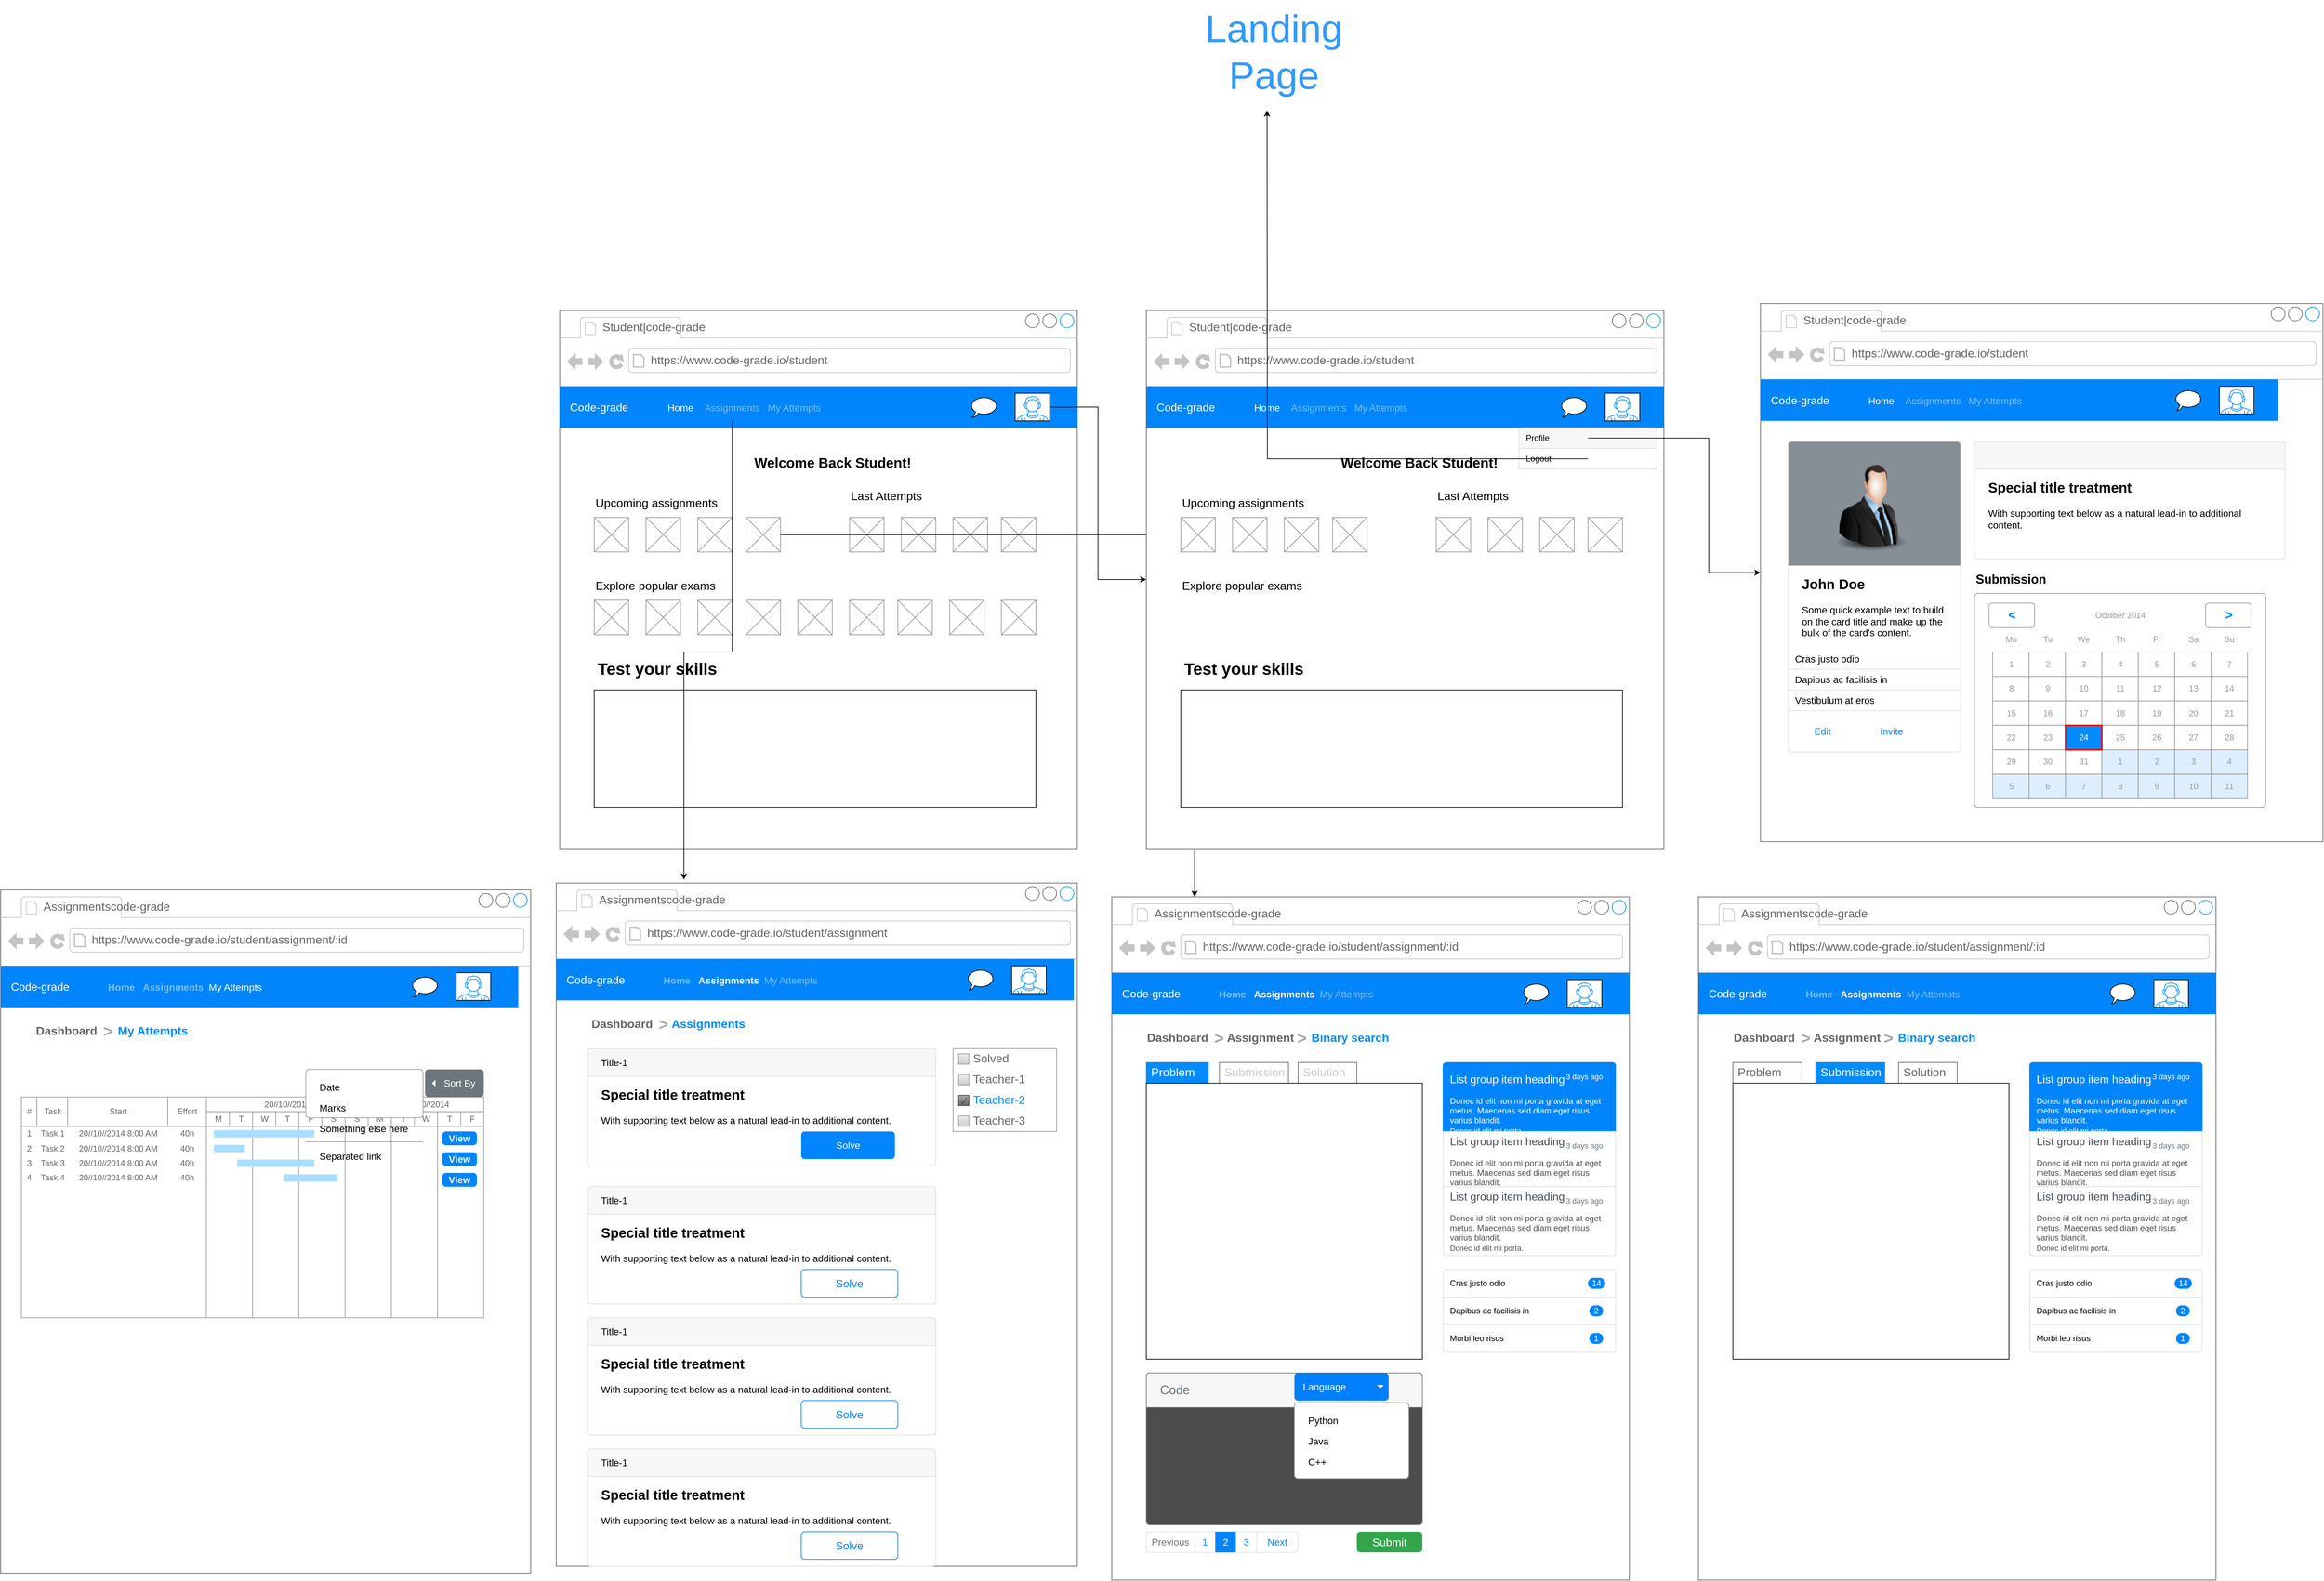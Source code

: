 <mxfile>
    <diagram id="GlcFyjg1fMg7Dqu68EW4" name="Page-1">
        <mxGraphModel dx="2475" dy="2295" grid="1" gridSize="10" guides="1" tooltips="1" connect="1" arrows="1" fold="1" page="1" pageScale="1" pageWidth="850" pageHeight="1100" math="0" shadow="0">
            <root>
                <mxCell id="0"/>
                <mxCell id="1" parent="0"/>
                <mxCell id="2" value="" style="strokeWidth=1;shadow=0;dashed=0;align=center;html=1;shape=mxgraph.mockup.containers.browserWindow;rSize=0;strokeColor=#666666;strokeColor2=#008cff;strokeColor3=#c4c4c4;mainText=,;recursiveResize=0;" parent="1" vertex="1">
                    <mxGeometry x="50" y="40" width="750" height="780" as="geometry"/>
                </mxCell>
                <mxCell id="3" value="Student|code-grade" style="strokeWidth=1;shadow=0;dashed=0;align=center;html=1;shape=mxgraph.mockup.containers.anchor;fontSize=17;fontColor=#666666;align=left;" parent="2" vertex="1">
                    <mxGeometry x="60" y="12" width="110" height="26" as="geometry"/>
                </mxCell>
                <mxCell id="4" value="https://www.code-grade.io/student" style="strokeWidth=1;shadow=0;dashed=0;align=center;html=1;shape=mxgraph.mockup.containers.anchor;rSize=0;fontSize=17;fontColor=#666666;align=left;" parent="2" vertex="1">
                    <mxGeometry x="130" y="60" width="250" height="26" as="geometry"/>
                </mxCell>
                <mxCell id="20" value="Code-grade" style="html=1;shadow=0;dashed=0;fillColor=#0085FC;strokeColor=none;fontSize=16;fontColor=#ffffff;align=left;spacing=15;" parent="2" vertex="1">
                    <mxGeometry y="110" width="750" height="60" as="geometry"/>
                </mxCell>
                <mxCell id="22" value="Home" style="fillColor=none;strokeColor=none;fontSize=14;align=center;fontColor=#FFFFFF;" parent="20" vertex="1">
                    <mxGeometry width="70" height="40" relative="1" as="geometry">
                        <mxPoint x="140" y="10" as="offset"/>
                    </mxGeometry>
                </mxCell>
                <mxCell id="23" value="Assignments" style="fillColor=none;strokeColor=none;fontSize=14;fontColor=#79BFFD;align=center;spacingRight=0;" parent="20" vertex="1">
                    <mxGeometry width="80" height="40" relative="1" as="geometry">
                        <mxPoint x="210" y="10" as="offset"/>
                    </mxGeometry>
                </mxCell>
                <mxCell id="24" value="My Attempts" style="fillColor=none;strokeColor=none;fontSize=14;fontColor=#79BFFD;align=center;" parent="20" vertex="1">
                    <mxGeometry width="80" height="40" relative="1" as="geometry">
                        <mxPoint x="300" y="10" as="offset"/>
                    </mxGeometry>
                </mxCell>
                <mxCell id="95" value="" style="verticalLabelPosition=bottom;shadow=0;dashed=0;align=center;html=1;verticalAlign=top;strokeWidth=1;shape=mxgraph.mockup.graphics.simpleIcon;strokeColor=#999999;fillColor=#ffffff;fontColor=#FFFFFF;" parent="2" vertex="1">
                    <mxGeometry x="50" y="300" width="50" height="50" as="geometry"/>
                </mxCell>
                <mxCell id="96" value="" style="verticalLabelPosition=bottom;shadow=0;dashed=0;align=center;html=1;verticalAlign=top;strokeWidth=1;shape=mxgraph.mockup.graphics.simpleIcon;strokeColor=#999999;fillColor=#ffffff;fontColor=#FFFFFF;" parent="2" vertex="1">
                    <mxGeometry x="125" y="300" width="50" height="50" as="geometry"/>
                </mxCell>
                <mxCell id="97" value="" style="verticalLabelPosition=bottom;shadow=0;dashed=0;align=center;html=1;verticalAlign=top;strokeWidth=1;shape=mxgraph.mockup.graphics.simpleIcon;strokeColor=#999999;fillColor=#ffffff;fontColor=#FFFFFF;" parent="2" vertex="1">
                    <mxGeometry x="200" y="300" width="50" height="50" as="geometry"/>
                </mxCell>
                <mxCell id="102" value="&lt;font color=&quot;#000000&quot; size=&quot;1&quot;&gt;&lt;b style=&quot;font-size: 20px&quot;&gt;Welcome Back Student!&lt;/b&gt;&lt;/font&gt;" style="text;html=1;strokeColor=none;fillColor=none;align=left;verticalAlign=middle;whiteSpace=wrap;rounded=0;fontColor=#FFFFFF;" parent="2" vertex="1">
                    <mxGeometry x="280" y="210" width="260" height="20" as="geometry"/>
                </mxCell>
                <mxCell id="104" value="&lt;font color=&quot;#000000&quot; style=&quot;font-size: 17px&quot;&gt;Upcoming assignments&lt;/font&gt;" style="text;html=1;strokeColor=none;fillColor=none;align=left;verticalAlign=middle;whiteSpace=wrap;rounded=0;fontColor=#FFFFFF;" parent="2" vertex="1">
                    <mxGeometry x="50" y="270" width="190" height="20" as="geometry"/>
                </mxCell>
                <mxCell id="115" value="" style="verticalLabelPosition=bottom;shadow=0;dashed=0;align=center;html=1;verticalAlign=top;strokeWidth=1;shape=mxgraph.mockup.graphics.simpleIcon;strokeColor=#999999;fillColor=#ffffff;fontColor=#FFFFFF;" parent="2" vertex="1">
                    <mxGeometry x="270" y="300" width="50" height="50" as="geometry"/>
                </mxCell>
                <mxCell id="112" value="&lt;font color=&quot;#000000&quot; style=&quot;font-size: 17px&quot;&gt;Explore popular exams&lt;/font&gt;" style="text;html=1;strokeColor=none;fillColor=none;align=left;verticalAlign=middle;whiteSpace=wrap;rounded=0;fontColor=#FFFFFF;" parent="2" vertex="1">
                    <mxGeometry x="50" y="390" width="190" height="20" as="geometry"/>
                </mxCell>
                <mxCell id="182" value="&lt;h1&gt;&lt;font color=&quot;#000000&quot;&gt;Test your skills&lt;/font&gt;orem ipsum dolor sit amet, consectetur adipisicing elit, sed do eiusmod tempor incididunt ut labore et dolore magna aliqua.&lt;/h1&gt;" style="text;html=1;strokeColor=none;fillColor=none;spacing=5;spacingTop=-20;whiteSpace=wrap;overflow=hidden;rounded=0;fontColor=#FFFFFF;" parent="2" vertex="1">
                    <mxGeometry x="50" y="500" width="260" height="50" as="geometry"/>
                </mxCell>
                <mxCell id="183" value="" style="rounded=0;whiteSpace=wrap;html=1;fontColor=#FFFFFF;fillColor=none;" parent="2" vertex="1">
                    <mxGeometry x="50" y="550" width="640" height="170" as="geometry"/>
                </mxCell>
                <mxCell id="108" value="&lt;font color=&quot;#000000&quot; style=&quot;font-size: 17px&quot;&gt;Last Attempts&lt;/font&gt;" style="text;html=1;strokeColor=none;fillColor=none;align=left;verticalAlign=middle;whiteSpace=wrap;rounded=0;fontColor=#FFFFFF;" parent="2" vertex="1">
                    <mxGeometry x="420" y="260" width="190" height="20" as="geometry"/>
                </mxCell>
                <mxCell id="118" value="" style="verticalLabelPosition=bottom;shadow=0;dashed=0;align=center;html=1;verticalAlign=top;strokeWidth=1;shape=mxgraph.mockup.graphics.simpleIcon;strokeColor=#999999;fillColor=#ffffff;fontColor=#FFFFFF;" parent="2" vertex="1">
                    <mxGeometry x="420" y="300" width="50" height="50" as="geometry"/>
                </mxCell>
                <mxCell id="119" value="" style="verticalLabelPosition=bottom;shadow=0;dashed=0;align=center;html=1;verticalAlign=top;strokeWidth=1;shape=mxgraph.mockup.graphics.simpleIcon;strokeColor=#999999;fillColor=#ffffff;fontColor=#FFFFFF;" parent="2" vertex="1">
                    <mxGeometry x="495" y="300" width="50" height="50" as="geometry"/>
                </mxCell>
                <mxCell id="120" value="" style="verticalLabelPosition=bottom;shadow=0;dashed=0;align=center;html=1;verticalAlign=top;strokeWidth=1;shape=mxgraph.mockup.graphics.simpleIcon;strokeColor=#999999;fillColor=#ffffff;fontColor=#FFFFFF;" parent="2" vertex="1">
                    <mxGeometry x="570" y="300" width="50" height="50" as="geometry"/>
                </mxCell>
                <mxCell id="121" value="" style="verticalLabelPosition=bottom;shadow=0;dashed=0;align=center;html=1;verticalAlign=top;strokeWidth=1;shape=mxgraph.mockup.graphics.simpleIcon;strokeColor=#999999;fillColor=#ffffff;fontColor=#FFFFFF;" parent="2" vertex="1">
                    <mxGeometry x="640" y="300" width="50" height="50" as="geometry"/>
                </mxCell>
                <mxCell id="109" value="" style="verticalLabelPosition=bottom;shadow=0;dashed=0;align=center;html=1;verticalAlign=top;strokeWidth=1;shape=mxgraph.mockup.graphics.simpleIcon;strokeColor=#999999;fillColor=#ffffff;fontColor=#FFFFFF;" parent="1" vertex="1">
                    <mxGeometry x="100" y="460" width="50" height="50" as="geometry"/>
                </mxCell>
                <mxCell id="110" value="" style="verticalLabelPosition=bottom;shadow=0;dashed=0;align=center;html=1;verticalAlign=top;strokeWidth=1;shape=mxgraph.mockup.graphics.simpleIcon;strokeColor=#999999;fillColor=#ffffff;fontColor=#FFFFFF;" parent="1" vertex="1">
                    <mxGeometry x="175" y="460" width="50" height="50" as="geometry"/>
                </mxCell>
                <mxCell id="111" value="" style="verticalLabelPosition=bottom;shadow=0;dashed=0;align=center;html=1;verticalAlign=top;strokeWidth=1;shape=mxgraph.mockup.graphics.simpleIcon;strokeColor=#999999;fillColor=#ffffff;fontColor=#FFFFFF;" parent="1" vertex="1">
                    <mxGeometry x="250" y="460" width="50" height="50" as="geometry"/>
                </mxCell>
                <mxCell id="122" value="" style="verticalLabelPosition=bottom;shadow=0;dashed=0;align=center;html=1;verticalAlign=top;strokeWidth=1;shape=mxgraph.mockup.graphics.simpleIcon;strokeColor=#999999;fillColor=#ffffff;fontColor=#FFFFFF;fontStyle=1" parent="1" vertex="1">
                    <mxGeometry x="320" y="460" width="50" height="50" as="geometry"/>
                </mxCell>
                <mxCell id="123" value="" style="verticalLabelPosition=bottom;shadow=0;dashed=0;align=center;html=1;verticalAlign=top;strokeWidth=1;shape=mxgraph.mockup.graphics.simpleIcon;strokeColor=#999999;fillColor=#ffffff;fontColor=#FFFFFF;fontStyle=1" parent="1" vertex="1">
                    <mxGeometry x="395" y="460" width="50" height="50" as="geometry"/>
                </mxCell>
                <mxCell id="124" value="" style="verticalLabelPosition=bottom;shadow=0;dashed=0;align=center;html=1;verticalAlign=top;strokeWidth=1;shape=mxgraph.mockup.graphics.simpleIcon;strokeColor=#999999;fillColor=#ffffff;fontColor=#FFFFFF;fontStyle=1" parent="1" vertex="1">
                    <mxGeometry x="470" y="460" width="50" height="50" as="geometry"/>
                </mxCell>
                <mxCell id="125" value="" style="verticalLabelPosition=bottom;shadow=0;dashed=0;align=center;html=1;verticalAlign=top;strokeWidth=1;shape=mxgraph.mockup.graphics.simpleIcon;strokeColor=#999999;fillColor=#ffffff;fontColor=#FFFFFF;fontStyle=1" parent="1" vertex="1">
                    <mxGeometry x="540" y="460" width="50" height="50" as="geometry"/>
                </mxCell>
                <mxCell id="126" value="" style="verticalLabelPosition=bottom;shadow=0;dashed=0;align=center;html=1;verticalAlign=top;strokeWidth=1;shape=mxgraph.mockup.graphics.simpleIcon;strokeColor=#999999;fillColor=#ffffff;fontColor=#FFFFFF;fontStyle=1" parent="1" vertex="1">
                    <mxGeometry x="615" y="460" width="50" height="50" as="geometry"/>
                </mxCell>
                <mxCell id="127" value="" style="verticalLabelPosition=bottom;shadow=0;dashed=0;align=center;html=1;verticalAlign=top;strokeWidth=1;shape=mxgraph.mockup.graphics.simpleIcon;strokeColor=#999999;fillColor=#ffffff;fontColor=#FFFFFF;fontStyle=1" parent="1" vertex="1">
                    <mxGeometry x="690" y="460" width="50" height="50" as="geometry"/>
                </mxCell>
                <mxCell id="184" value="" style="strokeWidth=1;shadow=0;dashed=0;align=center;html=1;shape=mxgraph.mockup.containers.browserWindow;rSize=0;strokeColor=#666666;strokeColor2=#008cff;strokeColor3=#c4c4c4;mainText=,;recursiveResize=0;" parent="1" vertex="1">
                    <mxGeometry x="45" y="870" width="755" height="990" as="geometry"/>
                </mxCell>
                <mxCell id="185" value="Assignmentscode-grade" style="strokeWidth=1;shadow=0;dashed=0;align=center;html=1;shape=mxgraph.mockup.containers.anchor;fontSize=17;fontColor=#666666;align=left;" parent="184" vertex="1">
                    <mxGeometry x="60" y="12" width="110" height="26" as="geometry"/>
                </mxCell>
                <mxCell id="186" value="https://www.code-grade.io/student/assignment" style="strokeWidth=1;shadow=0;dashed=0;align=center;html=1;shape=mxgraph.mockup.containers.anchor;rSize=0;fontSize=17;fontColor=#666666;align=left;" parent="184" vertex="1">
                    <mxGeometry x="130" y="60" width="250" height="26" as="geometry"/>
                </mxCell>
                <mxCell id="206" value="" style="group" parent="184" vertex="1" connectable="0">
                    <mxGeometry y="110" width="750" height="60" as="geometry"/>
                </mxCell>
                <mxCell id="187" value="Code-grade" style="html=1;shadow=0;dashed=0;fillColor=#0085FC;strokeColor=none;fontSize=16;fontColor=#ffffff;align=left;spacing=15;" parent="206" vertex="1">
                    <mxGeometry width="750" height="60" as="geometry"/>
                </mxCell>
                <mxCell id="188" value="Home" style="fillColor=none;strokeColor=none;fontSize=14;align=center;fontStyle=1;fontColor=#79BFFD;" parent="187" vertex="1">
                    <mxGeometry width="70" height="40" relative="1" as="geometry">
                        <mxPoint x="140" y="10" as="offset"/>
                    </mxGeometry>
                </mxCell>
                <mxCell id="189" value="Assignments" style="fillColor=none;strokeColor=none;fontSize=14;align=center;spacingRight=0;fontColor=#FFFFFF;fontStyle=1" parent="187" vertex="1">
                    <mxGeometry width="80" height="40" relative="1" as="geometry">
                        <mxPoint x="210" y="10" as="offset"/>
                    </mxGeometry>
                </mxCell>
                <mxCell id="190" value="My Attempts" style="fillColor=none;strokeColor=none;fontSize=14;fontColor=#79BFFD;align=center;" parent="187" vertex="1">
                    <mxGeometry width="80" height="40" relative="1" as="geometry">
                        <mxPoint x="300" y="10" as="offset"/>
                    </mxGeometry>
                </mxCell>
                <mxCell id="204" value="" style="verticalLabelPosition=bottom;shadow=0;dashed=0;align=center;html=1;verticalAlign=top;strokeWidth=1;shape=mxgraph.mockup.containers.userMale;strokeColor2=#008cff;" parent="206" vertex="1">
                    <mxGeometry x="660" y="10" width="50" height="40" as="geometry"/>
                </mxCell>
                <mxCell id="205" value="" style="whiteSpace=wrap;html=1;shape=mxgraph.basic.oval_callout;fontColor=#FFFFFF;fillColor=#FFFFFF;" parent="206" vertex="1">
                    <mxGeometry x="595" y="15" width="40" height="30" as="geometry"/>
                </mxCell>
                <mxCell id="215" value="" style="group" parent="184" vertex="1" connectable="0">
                    <mxGeometry x="60" y="190" width="210" height="30" as="geometry"/>
                </mxCell>
                <mxCell id="216" value="" style="group" parent="215" vertex="1" connectable="0">
                    <mxGeometry x="-15" width="225" height="30" as="geometry"/>
                </mxCell>
                <mxCell id="214" value="Assignments" style="strokeWidth=1;shadow=0;dashed=0;align=center;html=1;shape=mxgraph.mockup.navigation.anchor;fontSize=17;fontColor=#008cff;fontStyle=1;fillColor=none;" parent="216" vertex="1">
                    <mxGeometry x="125" width="100" height="30" as="geometry"/>
                </mxCell>
                <mxCell id="207" value="Dashboard" style="strokeWidth=1;shadow=0;dashed=0;align=center;html=1;shape=mxgraph.mockup.navigation.anchor;fontSize=17;fontColor=#666666;fontStyle=1;fillColor=none;" parent="216" vertex="1">
                    <mxGeometry width="100" height="30" as="geometry"/>
                </mxCell>
                <mxCell id="208" value="&gt;" style="strokeWidth=1;shadow=0;dashed=0;align=center;html=1;shape=mxgraph.mockup.navigation.anchor;fontSize=24;fontColor=#aaaaaa;fontStyle=1;fillColor=none;" parent="216" vertex="1">
                    <mxGeometry x="100" width="20" height="30" as="geometry"/>
                </mxCell>
                <mxCell id="217" value="" style="strokeWidth=1;shadow=0;dashed=0;align=center;html=1;shape=mxgraph.mockup.forms.rrect;rSize=0;strokeColor=#999999;fillColor=#ffffff;recursiveResize=0;fontColor=#FFFFFF;" parent="184" vertex="1">
                    <mxGeometry x="575" y="240" width="150" height="120" as="geometry"/>
                </mxCell>
                <mxCell id="218" value="Solved" style="strokeWidth=1;shadow=0;dashed=0;align=center;html=1;shape=mxgraph.mockup.forms.rrect;rSize=0;fillColor=#eeeeee;strokeColor=#999999;gradientColor=#cccccc;align=left;spacingLeft=4;fontSize=17;fontColor=#666666;labelPosition=right;" parent="217" vertex="1">
                    <mxGeometry x="8" y="7.5" width="15" height="15" as="geometry"/>
                </mxCell>
                <mxCell id="219" value="Teacher-1" style="strokeWidth=1;shadow=0;dashed=0;align=center;html=1;shape=mxgraph.mockup.forms.rrect;rSize=0;fillColor=#eeeeee;strokeColor=#999999;gradientColor=#cccccc;align=left;spacingLeft=4;fontSize=17;fontColor=#666666;labelPosition=right;" parent="217" vertex="1">
                    <mxGeometry x="8" y="37.5" width="15" height="15" as="geometry"/>
                </mxCell>
                <mxCell id="220" value="Teacher-2" style="strokeWidth=1;shadow=0;dashed=0;align=center;html=1;shape=mxgraph.mockup.forms.checkbox;rSize=0;resizable=0;fillColor=#aaaaaa;strokeColor=#444444;gradientColor=#666666;align=left;spacingLeft=4;fontSize=17;fontColor=#008cff;labelPosition=right;" parent="217" vertex="1">
                    <mxGeometry x="8" y="67.5" width="15" height="15" as="geometry"/>
                </mxCell>
                <mxCell id="221" value="Teacher-3" style="strokeWidth=1;shadow=0;dashed=0;align=center;html=1;shape=mxgraph.mockup.forms.rrect;rSize=0;fillColor=#eeeeee;strokeColor=#999999;gradientColor=#cccccc;align=left;spacingLeft=4;fontSize=17;fontColor=#666666;labelPosition=right;" parent="217" vertex="1">
                    <mxGeometry x="8" y="97.5" width="15" height="15" as="geometry"/>
                </mxCell>
                <mxCell id="227" value="" style="html=1;shadow=0;dashed=0;shape=mxgraph.bootstrap.rrect;rSize=5;strokeColor=#DFDFDF;html=1;whiteSpace=wrap;fillColor=#FFFFFF;fontColor=#000000;" parent="184" vertex="1">
                    <mxGeometry x="45" y="240" width="505" height="170" as="geometry"/>
                </mxCell>
                <mxCell id="228" value="Title-1" style="html=1;shadow=0;dashed=0;shape=mxgraph.bootstrap.topButton;strokeColor=inherit;fillColor=#F7F7F7;rSize=5;perimeter=none;whiteSpace=wrap;resizeWidth=1;align=left;spacing=20;fontSize=14;" parent="227" vertex="1">
                    <mxGeometry width="505" height="40" relative="1" as="geometry"/>
                </mxCell>
                <mxCell id="229" value="&lt;b&gt;&lt;font style=&quot;font-size: 20px&quot;&gt;Special title treatment&lt;/font&gt;&lt;/b&gt;&lt;br style=&quot;font-size: 14px&quot;&gt;&lt;br style=&quot;font-size: 14px&quot;&gt;With supporting text below as a natural lead-in to additional content." style="perimeter=none;html=1;whiteSpace=wrap;fillColor=none;strokeColor=none;resizeWidth=1;verticalAlign=top;align=left;spacing=20;spacingTop=-10;fontSize=14;" parent="227" vertex="1">
                    <mxGeometry width="505" height="120" relative="1" as="geometry">
                        <mxPoint y="40" as="offset"/>
                    </mxGeometry>
                </mxCell>
                <mxCell id="230" value="Solve" style="html=1;shadow=0;dashed=0;shape=mxgraph.bootstrap.rrect;rSize=5;perimeter=none;whiteSpace=wrap;fillColor=#0085FC;strokeColor=none;fontColor=#ffffff;resizeWidth=1;fontSize=14;" parent="227" vertex="1">
                    <mxGeometry y="1" width="135.75" height="40" relative="1" as="geometry">
                        <mxPoint x="310" y="-50" as="offset"/>
                    </mxGeometry>
                </mxCell>
                <mxCell id="231" value="" style="html=1;shadow=0;dashed=0;shape=mxgraph.bootstrap.rrect;rSize=5;strokeColor=#DFDFDF;html=1;whiteSpace=wrap;fillColor=#FFFFFF;fontColor=#000000;" parent="184" vertex="1">
                    <mxGeometry x="45" y="440" width="505" height="170" as="geometry"/>
                </mxCell>
                <mxCell id="232" value="Title-1" style="html=1;shadow=0;dashed=0;shape=mxgraph.bootstrap.topButton;strokeColor=inherit;fillColor=#F7F7F7;rSize=5;perimeter=none;whiteSpace=wrap;resizeWidth=1;align=left;spacing=20;fontSize=14;" parent="231" vertex="1">
                    <mxGeometry width="505" height="40" relative="1" as="geometry"/>
                </mxCell>
                <mxCell id="233" value="&lt;b&gt;&lt;font style=&quot;font-size: 20px&quot;&gt;Special title treatment&lt;/font&gt;&lt;/b&gt;&lt;br style=&quot;font-size: 14px&quot;&gt;&lt;br style=&quot;font-size: 14px&quot;&gt;With supporting text below as a natural lead-in to additional content." style="perimeter=none;html=1;whiteSpace=wrap;fillColor=none;strokeColor=none;resizeWidth=1;verticalAlign=top;align=left;spacing=20;spacingTop=-10;fontSize=14;" parent="231" vertex="1">
                    <mxGeometry width="505" height="120" relative="1" as="geometry">
                        <mxPoint y="40" as="offset"/>
                    </mxGeometry>
                </mxCell>
                <mxCell id="235" value="Solve" style="html=1;shadow=0;dashed=0;shape=mxgraph.bootstrap.rrect;rSize=5;strokeColor=#0085FC;strokeWidth=1;fillColor=none;fontColor=#0085FC;whiteSpace=wrap;align=center;verticalAlign=middle;spacingLeft=0;fontStyle=0;fontSize=16;spacing=5;" parent="231" vertex="1">
                    <mxGeometry x="310" y="120" width="140" height="40" as="geometry"/>
                </mxCell>
                <mxCell id="236" value="" style="html=1;shadow=0;dashed=0;shape=mxgraph.bootstrap.rrect;rSize=5;strokeColor=#DFDFDF;html=1;whiteSpace=wrap;fillColor=#FFFFFF;fontColor=#000000;" parent="184" vertex="1">
                    <mxGeometry x="45" y="630" width="505" height="170" as="geometry"/>
                </mxCell>
                <mxCell id="237" value="Title-1" style="html=1;shadow=0;dashed=0;shape=mxgraph.bootstrap.topButton;strokeColor=inherit;fillColor=#F7F7F7;rSize=5;perimeter=none;whiteSpace=wrap;resizeWidth=1;align=left;spacing=20;fontSize=14;" parent="236" vertex="1">
                    <mxGeometry width="505" height="40" relative="1" as="geometry"/>
                </mxCell>
                <mxCell id="238" value="&lt;b&gt;&lt;font style=&quot;font-size: 20px&quot;&gt;Special title treatment&lt;/font&gt;&lt;/b&gt;&lt;br style=&quot;font-size: 14px&quot;&gt;&lt;br style=&quot;font-size: 14px&quot;&gt;With supporting text below as a natural lead-in to additional content." style="perimeter=none;html=1;whiteSpace=wrap;fillColor=none;strokeColor=none;resizeWidth=1;verticalAlign=top;align=left;spacing=20;spacingTop=-10;fontSize=14;" parent="236" vertex="1">
                    <mxGeometry width="505" height="120" relative="1" as="geometry">
                        <mxPoint y="40" as="offset"/>
                    </mxGeometry>
                </mxCell>
                <mxCell id="239" value="Solve" style="html=1;shadow=0;dashed=0;shape=mxgraph.bootstrap.rrect;rSize=5;strokeColor=#0085FC;strokeWidth=1;fillColor=none;fontColor=#0085FC;whiteSpace=wrap;align=center;verticalAlign=middle;spacingLeft=0;fontStyle=0;fontSize=16;spacing=5;" parent="236" vertex="1">
                    <mxGeometry x="310" y="120" width="140" height="40" as="geometry"/>
                </mxCell>
                <mxCell id="240" value="" style="html=1;shadow=0;dashed=0;shape=mxgraph.bootstrap.rrect;rSize=5;strokeColor=#DFDFDF;html=1;whiteSpace=wrap;fillColor=#FFFFFF;fontColor=#000000;" parent="184" vertex="1">
                    <mxGeometry x="45" y="820" width="505" height="170" as="geometry"/>
                </mxCell>
                <mxCell id="241" value="Title-1" style="html=1;shadow=0;dashed=0;shape=mxgraph.bootstrap.topButton;strokeColor=inherit;fillColor=#F7F7F7;rSize=5;perimeter=none;whiteSpace=wrap;resizeWidth=1;align=left;spacing=20;fontSize=14;" parent="240" vertex="1">
                    <mxGeometry width="505" height="40" relative="1" as="geometry"/>
                </mxCell>
                <mxCell id="242" value="&lt;b&gt;&lt;font style=&quot;font-size: 20px&quot;&gt;Special title treatment&lt;/font&gt;&lt;/b&gt;&lt;br style=&quot;font-size: 14px&quot;&gt;&lt;br style=&quot;font-size: 14px&quot;&gt;With supporting text below as a natural lead-in to additional content." style="perimeter=none;html=1;whiteSpace=wrap;fillColor=none;strokeColor=none;resizeWidth=1;verticalAlign=top;align=left;spacing=20;spacingTop=-10;fontSize=14;" parent="240" vertex="1">
                    <mxGeometry width="505" height="120" relative="1" as="geometry">
                        <mxPoint y="40" as="offset"/>
                    </mxGeometry>
                </mxCell>
                <mxCell id="243" value="Solve" style="html=1;shadow=0;dashed=0;shape=mxgraph.bootstrap.rrect;rSize=5;strokeColor=#0085FC;strokeWidth=1;fillColor=none;fontColor=#0085FC;whiteSpace=wrap;align=center;verticalAlign=middle;spacingLeft=0;fontStyle=0;fontSize=16;spacing=5;" parent="240" vertex="1">
                    <mxGeometry x="310" y="120" width="140" height="40" as="geometry"/>
                </mxCell>
                <mxCell id="201" style="edgeStyle=orthogonalEdgeStyle;rounded=0;orthogonalLoop=1;jettySize=auto;html=1;entryX=0.245;entryY=-0.005;entryDx=0;entryDy=0;entryPerimeter=0;fontColor=#FFFFFF;" parent="1" source="23" target="184" edge="1">
                    <mxGeometry relative="1" as="geometry"/>
                </mxCell>
                <mxCell id="202" value="" style="group" parent="1" vertex="1" connectable="0">
                    <mxGeometry x="645" y="160" width="115" height="40" as="geometry"/>
                </mxCell>
                <mxCell id="203" value="" style="group;container=1;" parent="202" vertex="1" connectable="0">
                    <mxGeometry width="115" height="40" as="geometry"/>
                </mxCell>
                <mxCell id="27" value="" style="verticalLabelPosition=bottom;shadow=0;dashed=0;align=center;html=1;verticalAlign=top;strokeWidth=1;shape=mxgraph.mockup.containers.userMale;strokeColor2=#008cff;" parent="203" vertex="1">
                    <mxGeometry x="65" width="50" height="40" as="geometry"/>
                </mxCell>
                <mxCell id="35" value="" style="whiteSpace=wrap;html=1;shape=mxgraph.basic.oval_callout;fontColor=#FFFFFF;fillColor=#FFFFFF;" parent="203" vertex="1">
                    <mxGeometry y="5" width="40" height="30" as="geometry"/>
                </mxCell>
                <mxCell id="244" value="" style="strokeWidth=1;shadow=0;dashed=0;align=center;html=1;shape=mxgraph.mockup.containers.browserWindow;rSize=0;strokeColor=#666666;strokeColor2=#008cff;strokeColor3=#c4c4c4;mainText=,;recursiveResize=0;" parent="1" vertex="1">
                    <mxGeometry x="850" y="890" width="750" height="990" as="geometry"/>
                </mxCell>
                <mxCell id="245" value="Assignmentscode-grade" style="strokeWidth=1;shadow=0;dashed=0;align=center;html=1;shape=mxgraph.mockup.containers.anchor;fontSize=17;fontColor=#666666;align=left;" parent="244" vertex="1">
                    <mxGeometry x="60" y="12" width="110" height="26" as="geometry"/>
                </mxCell>
                <mxCell id="246" value="https://www.code-grade.io/student/assignment/:id" style="strokeWidth=1;shadow=0;dashed=0;align=center;html=1;shape=mxgraph.mockup.containers.anchor;rSize=0;fontSize=17;fontColor=#666666;align=left;" parent="244" vertex="1">
                    <mxGeometry x="130" y="60" width="250" height="26" as="geometry"/>
                </mxCell>
                <mxCell id="247" value="" style="group" parent="244" vertex="1" connectable="0">
                    <mxGeometry y="110" width="750" height="60" as="geometry"/>
                </mxCell>
                <mxCell id="248" value="Code-grade" style="html=1;shadow=0;dashed=0;fillColor=#0085FC;strokeColor=none;fontSize=16;fontColor=#ffffff;align=left;spacing=15;" parent="247" vertex="1">
                    <mxGeometry width="750" height="60" as="geometry"/>
                </mxCell>
                <mxCell id="249" value="Home" style="fillColor=none;strokeColor=none;fontSize=14;align=center;fontStyle=1;fontColor=#79BFFD;" parent="248" vertex="1">
                    <mxGeometry width="70" height="40" relative="1" as="geometry">
                        <mxPoint x="140" y="10" as="offset"/>
                    </mxGeometry>
                </mxCell>
                <mxCell id="250" value="Assignments" style="fillColor=none;strokeColor=none;fontSize=14;align=center;spacingRight=0;fontColor=#FFFFFF;fontStyle=1" parent="248" vertex="1">
                    <mxGeometry width="80" height="40" relative="1" as="geometry">
                        <mxPoint x="210" y="10" as="offset"/>
                    </mxGeometry>
                </mxCell>
                <mxCell id="251" value="My Attempts" style="fillColor=none;strokeColor=none;fontSize=14;fontColor=#79BFFD;align=center;" parent="248" vertex="1">
                    <mxGeometry width="80" height="40" relative="1" as="geometry">
                        <mxPoint x="300" y="10" as="offset"/>
                    </mxGeometry>
                </mxCell>
                <mxCell id="252" value="" style="verticalLabelPosition=bottom;shadow=0;dashed=0;align=center;html=1;verticalAlign=top;strokeWidth=1;shape=mxgraph.mockup.containers.userMale;strokeColor2=#008cff;" parent="247" vertex="1">
                    <mxGeometry x="660" y="10" width="50" height="40" as="geometry"/>
                </mxCell>
                <mxCell id="253" value="" style="whiteSpace=wrap;html=1;shape=mxgraph.basic.oval_callout;fontColor=#FFFFFF;fillColor=#FFFFFF;" parent="247" vertex="1">
                    <mxGeometry x="595" y="15" width="40" height="30" as="geometry"/>
                </mxCell>
                <mxCell id="254" value="" style="group" parent="244" vertex="1" connectable="0">
                    <mxGeometry x="60" y="190" width="225" height="30" as="geometry"/>
                </mxCell>
                <mxCell id="255" value="" style="group" parent="254" vertex="1" connectable="0">
                    <mxGeometry x="-15" width="240" height="30" as="geometry"/>
                </mxCell>
                <mxCell id="257" value="Dashboard" style="strokeWidth=1;shadow=0;dashed=0;align=center;html=1;shape=mxgraph.mockup.navigation.anchor;fontSize=17;fontColor=#666666;fontStyle=1;fillColor=none;" parent="255" vertex="1">
                    <mxGeometry width="100" height="30" as="geometry"/>
                </mxCell>
                <mxCell id="258" value="&gt;" style="strokeWidth=1;shadow=0;dashed=0;align=center;html=1;shape=mxgraph.mockup.navigation.anchor;fontSize=24;fontColor=#aaaaaa;fontStyle=1;fillColor=none;" parent="255" vertex="1">
                    <mxGeometry x="100" width="20" height="30" as="geometry"/>
                </mxCell>
                <mxCell id="281" value="Assignment" style="strokeWidth=1;shadow=0;dashed=0;align=center;html=1;shape=mxgraph.mockup.navigation.anchor;fontSize=17;fontColor=#666666;fontStyle=1;fillColor=none;" parent="255" vertex="1">
                    <mxGeometry x="120" width="100" height="30" as="geometry"/>
                </mxCell>
                <mxCell id="282" value="&gt;" style="strokeWidth=1;shadow=0;dashed=0;align=center;html=1;shape=mxgraph.mockup.navigation.anchor;fontSize=24;fontColor=#aaaaaa;fontStyle=1;fillColor=none;" parent="255" vertex="1">
                    <mxGeometry x="220" width="20" height="30" as="geometry"/>
                </mxCell>
                <mxCell id="256" value="Binary search" style="strokeWidth=1;shadow=0;dashed=0;align=center;html=1;shape=mxgraph.mockup.navigation.anchor;fontSize=17;fontColor=#008cff;fontStyle=1;fillColor=none;" parent="244" vertex="1">
                    <mxGeometry x="290" y="190" width="110" height="30" as="geometry"/>
                </mxCell>
                <mxCell id="283" value="" style="html=1;shadow=0;dashed=0;shape=mxgraph.bootstrap.rrect;rSize=5;strokeColor=#DFDFDF;html=1;whiteSpace=wrap;fillColor=#FFFFFF;fontColor=#495057;" parent="244" vertex="1">
                    <mxGeometry x="480" y="240" width="250" height="280" as="geometry"/>
                </mxCell>
                <mxCell id="284" value="&lt;font style=&quot;font-size: 16px&quot;&gt;List group item heading&lt;/font&gt;&lt;br&gt;&lt;br&gt;Donec id elit non mi porta gravida at eget metus. Maecenas sed diam eget risus varius blandit.&lt;br&gt;&lt;font style=&quot;font-size: 11px&quot;&gt;Donec id elit mi porta.&lt;/font&gt;" style="html=1;shadow=0;dashed=0;shape=mxgraph.bootstrap.topButton;rSize=5;perimeter=none;whiteSpace=wrap;resizeWidth=1;align=left;spacing=10;verticalAlign=top;fillColor=#0085FC;strokeColor=#0085FC;fontColor=#ffffff;" parent="283" vertex="1">
                    <mxGeometry width="250" height="100" relative="1" as="geometry"/>
                </mxCell>
                <mxCell id="285" value="3 days ago" style="strokeColor=none;fillColor=none;fontColor=#ffffff;fontSize=11;" parent="284" vertex="1">
                    <mxGeometry x="1" width="90" height="40" relative="1" as="geometry">
                        <mxPoint x="-90" as="offset"/>
                    </mxGeometry>
                </mxCell>
                <mxCell id="286" value="&lt;font style=&quot;font-size: 16px&quot;&gt;List group item heading&lt;/font&gt;&lt;br&gt;&lt;br&gt;Donec id elit non mi porta gravida at eget metus. Maecenas sed diam eget risus varius blandit.&lt;br&gt;&lt;font style=&quot;font-size: 11px&quot;&gt;Donec id elit mi porta.&lt;/font&gt;" style="strokeColor=inherit;fillColor=inherit;gradientColor=inherit;fontColor=inherit;html=1;shadow=0;dashed=0;perimeter=none;whiteSpace=wrap;resizeWidth=1;align=left;spacing=10;" parent="283" vertex="1">
                    <mxGeometry width="250" height="100" relative="1" as="geometry">
                        <mxPoint y="100" as="offset"/>
                    </mxGeometry>
                </mxCell>
                <mxCell id="287" value="3 days ago" style="strokeColor=none;fillColor=none;fontColor=#6C767D;fontSize=11;" parent="286" vertex="1">
                    <mxGeometry x="1" width="90" height="40" relative="1" as="geometry">
                        <mxPoint x="-90" as="offset"/>
                    </mxGeometry>
                </mxCell>
                <mxCell id="288" value="&lt;font style=&quot;font-size: 16px&quot;&gt;List group item heading&lt;/font&gt;&lt;br&gt;&lt;br&gt;Donec id elit non mi porta gravida at eget metus. Maecenas sed diam eget risus varius blandit.&lt;br&gt;&lt;font style=&quot;font-size: 11px&quot;&gt;Donec id elit mi porta.&lt;/font&gt;" style="strokeColor=inherit;fillColor=inherit;gradientColor=inherit;fontColor=inherit;html=1;shadow=0;dashed=0;shape=mxgraph.bootstrap.bottomButton;rSize=5;perimeter=none;whiteSpace=wrap;resizeWidth=1;resizeHeight=0;align=left;spacing=10;" parent="283" vertex="1">
                    <mxGeometry y="1" width="250" height="100" relative="1" as="geometry">
                        <mxPoint y="-100" as="offset"/>
                    </mxGeometry>
                </mxCell>
                <mxCell id="289" value="3 days ago" style="strokeColor=none;fillColor=none;fontColor=#6C767D;fontSize=11;" parent="288" vertex="1">
                    <mxGeometry x="1" width="90" height="40" relative="1" as="geometry">
                        <mxPoint x="-90" as="offset"/>
                    </mxGeometry>
                </mxCell>
                <mxCell id="298" value="" style="html=1;shadow=0;dashed=0;shape=mxgraph.bootstrap.rrect;rSize=5;strokeColor=#DFDFDF;html=1;whiteSpace=wrap;fillColor=#FFFFFF;fontColor=#000000;" parent="244" vertex="1">
                    <mxGeometry x="480" y="540" width="250" height="120" as="geometry"/>
                </mxCell>
                <mxCell id="299" value="Cras justo odio" style="strokeColor=inherit;fillColor=inherit;gradientColor=inherit;fontColor=inherit;html=1;shadow=0;dashed=0;shape=mxgraph.bootstrap.topButton;rSize=5;perimeter=none;whiteSpace=wrap;resizeWidth=1;align=left;spacing=10;" parent="298" vertex="1">
                    <mxGeometry width="250" height="40" relative="1" as="geometry"/>
                </mxCell>
                <mxCell id="300" value="14" style="strokeColor=inherit;fillColor=inherit;gradientColor=inherit;fontColor=inherit;html=1;shadow=0;dashed=0;shape=mxgraph.bootstrap.rrect;rSize=8;fillColor=#0085FC;strokeColor=none;fontColor=#ffffff;whiteSpace=wrap;" parent="299" vertex="1">
                    <mxGeometry x="1" y="0.5" width="25" height="16" relative="1" as="geometry">
                        <mxPoint x="-40" y="-8" as="offset"/>
                    </mxGeometry>
                </mxCell>
                <mxCell id="301" value="Dapibus ac facilisis in" style="strokeColor=inherit;fillColor=inherit;gradientColor=inherit;fontColor=inherit;html=1;shadow=0;dashed=0;perimeter=none;whiteSpace=wrap;resizeWidth=1;align=left;spacing=10;" parent="298" vertex="1">
                    <mxGeometry width="250" height="40" relative="1" as="geometry">
                        <mxPoint y="40" as="offset"/>
                    </mxGeometry>
                </mxCell>
                <mxCell id="302" value="2" style="strokeColor=inherit;fillColor=inherit;gradientColor=inherit;fontColor=inherit;html=1;shadow=0;dashed=0;shape=mxgraph.bootstrap.rrect;rSize=8;fillColor=#0085FC;strokeColor=none;fontColor=#ffffff;whiteSpace=wrap;" parent="301" vertex="1">
                    <mxGeometry x="1" y="0.5" width="20" height="16" relative="1" as="geometry">
                        <mxPoint x="-38" y="-8" as="offset"/>
                    </mxGeometry>
                </mxCell>
                <mxCell id="303" value="Morbi leo risus" style="strokeColor=inherit;fillColor=inherit;gradientColor=inherit;fontColor=inherit;html=1;shadow=0;dashed=0;shape=mxgraph.bootstrap.bottomButton;rSize=5;perimeter=none;whiteSpace=wrap;resizeWidth=1;resizeHeight=0;align=left;spacing=10;" parent="298" vertex="1">
                    <mxGeometry y="1" width="250" height="40" relative="1" as="geometry">
                        <mxPoint y="-40" as="offset"/>
                    </mxGeometry>
                </mxCell>
                <mxCell id="304" value="1" style="strokeColor=inherit;fillColor=inherit;gradientColor=inherit;fontColor=inherit;html=1;shadow=0;dashed=0;shape=mxgraph.bootstrap.rrect;rSize=8;fillColor=#0085FC;strokeColor=none;fontColor=#ffffff;whiteSpace=wrap;" parent="303" vertex="1">
                    <mxGeometry x="1" y="0.5" width="20" height="16" relative="1" as="geometry">
                        <mxPoint x="-38" y="-8" as="offset"/>
                    </mxGeometry>
                </mxCell>
                <mxCell id="316" value="" style="group" parent="244" vertex="1" connectable="0">
                    <mxGeometry x="50" y="240" width="305" height="30" as="geometry"/>
                </mxCell>
                <mxCell id="315" value="" style="group" parent="316" vertex="1" connectable="0">
                    <mxGeometry width="230" height="30" as="geometry"/>
                </mxCell>
                <mxCell id="313" value="Problem" style="strokeWidth=1;shadow=0;dashed=0;align=center;html=1;shape=mxgraph.mockup.forms.uRect;fontSize=17;fontColor=#ffffff;align=left;spacingLeft=5;strokeColor=#008cff;fillColor=#008cff;" parent="315" vertex="1">
                    <mxGeometry width="90" height="30" as="geometry"/>
                </mxCell>
                <mxCell id="314" value="&lt;font color=&quot;#cccccc&quot;&gt;Solution&lt;/font&gt;" style="strokeWidth=1;shadow=0;dashed=0;align=center;html=1;shape=mxgraph.mockup.forms.uRect;fontSize=17;fontColor=#666666;align=left;spacingLeft=5;strokeColor=#666666;fillColor=none;" parent="316" vertex="1">
                    <mxGeometry x="220" width="85" height="30" as="geometry"/>
                </mxCell>
                <mxCell id="312" value="&lt;font color=&quot;#cccccc&quot;&gt;Submission&lt;/font&gt;" style="strokeWidth=1;shadow=0;dashed=0;align=center;html=1;shape=mxgraph.mockup.forms.uRect;fontSize=17;fontColor=#666666;align=left;spacingLeft=5;strokeColor=#666666;fillColor=none;" parent="316" vertex="1">
                    <mxGeometry x="106" width="100" height="30" as="geometry"/>
                </mxCell>
                <mxCell id="317" value="" style="whiteSpace=wrap;html=1;aspect=fixed;fontColor=#FFFFFF;fillColor=none;" parent="244" vertex="1">
                    <mxGeometry x="50" y="270" width="400" height="400" as="geometry"/>
                </mxCell>
                <mxCell id="855" value="Submit" style="html=1;shadow=0;dashed=0;shape=mxgraph.bootstrap.rrect;rSize=5;strokeColor=none;strokeWidth=1;fillColor=#33A64C;fontColor=#FFFFFF;whiteSpace=wrap;align=center;verticalAlign=middle;spacingLeft=0;fontStyle=0;fontSize=16;spacing=5;" vertex="1" parent="244">
                    <mxGeometry x="355" y="920" width="95" height="30" as="geometry"/>
                </mxCell>
                <mxCell id="366" value="" style="html=1;shadow=0;dashed=0;shape=mxgraph.bootstrap.rrect;rSize=5;strokeColor=#6C767D;html=1;whiteSpace=wrap;fontColor=#212529;verticalAlign=bottom;align=left;spacing=20;spacingBottom=0;fontSize=14;fillColor=#4D4D4D;" parent="244" vertex="1">
                    <mxGeometry x="50" y="690" width="400" height="220" as="geometry"/>
                </mxCell>
                <mxCell id="367" value="Code" style="html=1;shadow=0;dashed=0;shape=mxgraph.bootstrap.topButton;rSize=5;perimeter=none;whiteSpace=wrap;fillColor=#F7F7F7;strokeColor=#6C767D;fontColor=#6C767D;resizeWidth=1;fontSize=18;align=left;spacing=20;" parent="366" vertex="1">
                    <mxGeometry width="400" height="50" relative="1" as="geometry"/>
                </mxCell>
                <mxCell id="365" value="" style="group" parent="366" vertex="1" connectable="0">
                    <mxGeometry x="214.634" width="165.854" height="153" as="geometry"/>
                </mxCell>
                <mxCell id="368" value="" style="group" parent="365" vertex="1" connectable="0">
                    <mxGeometry width="165.854" height="153" as="geometry"/>
                </mxCell>
                <mxCell id="356" value="Language" style="html=1;shadow=0;dashed=0;shape=mxgraph.bootstrap.rrect;rSize=5;strokeColor=none;strokeWidth=1;fontColor=#ffffff;whiteSpace=wrap;align=left;verticalAlign=middle;fontStyle=0;fontSize=14;spacingLeft=10;fillColor=#007FFF;" parent="368" vertex="1">
                    <mxGeometry width="136.585" height="40" as="geometry"/>
                </mxCell>
                <mxCell id="357" value="" style="shape=triangle;direction=south;fillColor=#ffffff;strokeColor=none;perimeter=none;" parent="356" vertex="1">
                    <mxGeometry x="1" y="0.5" width="10" height="5" relative="1" as="geometry">
                        <mxPoint x="-17" y="-2.5" as="offset"/>
                    </mxGeometry>
                </mxCell>
                <mxCell id="358" value="" style="html=1;shadow=0;dashed=0;shape=mxgraph.bootstrap.rrect;rSize=5;fillColor=#ffffff;strokeColor=#999999;fontColor=#FFFFFF;" parent="368" vertex="1">
                    <mxGeometry y="43" width="165.854" height="110" as="geometry"/>
                </mxCell>
                <mxCell id="359" value="Python" style="fillColor=none;strokeColor=none;align=left;spacing=20;fontSize=14;" parent="358" vertex="1">
                    <mxGeometry width="170" height="30" relative="1" as="geometry">
                        <mxPoint y="10" as="offset"/>
                    </mxGeometry>
                </mxCell>
                <mxCell id="360" value="Java" style="fillColor=none;strokeColor=none;align=left;spacing=20;fontSize=14;" parent="358" vertex="1">
                    <mxGeometry width="170" height="30" relative="1" as="geometry">
                        <mxPoint y="40" as="offset"/>
                    </mxGeometry>
                </mxCell>
                <mxCell id="361" value="C++" style="fillColor=none;strokeColor=none;align=left;spacing=20;fontSize=14;" parent="358" vertex="1">
                    <mxGeometry width="170" height="30" relative="1" as="geometry">
                        <mxPoint y="70" as="offset"/>
                    </mxGeometry>
                </mxCell>
                <mxCell id="369" style="edgeStyle=orthogonalEdgeStyle;rounded=0;orthogonalLoop=1;jettySize=auto;html=1;entryX=0.16;entryY=0;entryDx=0;entryDy=0;entryPerimeter=0;fontColor=#FFFFFF;" parent="1" source="115" target="244" edge="1">
                    <mxGeometry relative="1" as="geometry"/>
                </mxCell>
                <mxCell id="370" value="" style="strokeWidth=1;shadow=0;dashed=0;align=center;html=1;shape=mxgraph.mockup.containers.browserWindow;rSize=0;strokeColor=#666666;strokeColor2=#008cff;strokeColor3=#c4c4c4;mainText=,;recursiveResize=0;" vertex="1" parent="1">
                    <mxGeometry x="1700" y="890" width="750" height="990" as="geometry"/>
                </mxCell>
                <mxCell id="381" value="Assignmentscode-grade" style="strokeWidth=1;shadow=0;dashed=0;align=center;html=1;shape=mxgraph.mockup.containers.anchor;fontSize=17;fontColor=#666666;align=left;" vertex="1" parent="370">
                    <mxGeometry x="60" y="12" width="110" height="26" as="geometry"/>
                </mxCell>
                <mxCell id="382" value="https://www.code-grade.io/student/assignment/:id" style="strokeWidth=1;shadow=0;dashed=0;align=center;html=1;shape=mxgraph.mockup.containers.anchor;rSize=0;fontSize=17;fontColor=#666666;align=left;" vertex="1" parent="370">
                    <mxGeometry x="130" y="60" width="250" height="26" as="geometry"/>
                </mxCell>
                <mxCell id="383" value="" style="group" vertex="1" connectable="0" parent="370">
                    <mxGeometry y="110" width="750" height="60" as="geometry"/>
                </mxCell>
                <mxCell id="384" value="Code-grade" style="html=1;shadow=0;dashed=0;fillColor=#0085FC;strokeColor=none;fontSize=16;fontColor=#ffffff;align=left;spacing=15;" vertex="1" parent="383">
                    <mxGeometry width="750" height="60" as="geometry"/>
                </mxCell>
                <mxCell id="385" value="Home" style="fillColor=none;strokeColor=none;fontSize=14;align=center;fontStyle=1;fontColor=#79BFFD;" vertex="1" parent="384">
                    <mxGeometry width="70" height="40" relative="1" as="geometry">
                        <mxPoint x="140" y="10" as="offset"/>
                    </mxGeometry>
                </mxCell>
                <mxCell id="386" value="Assignments" style="fillColor=none;strokeColor=none;fontSize=14;align=center;spacingRight=0;fontColor=#FFFFFF;fontStyle=1" vertex="1" parent="384">
                    <mxGeometry width="80" height="40" relative="1" as="geometry">
                        <mxPoint x="210" y="10" as="offset"/>
                    </mxGeometry>
                </mxCell>
                <mxCell id="387" value="My Attempts" style="fillColor=none;strokeColor=none;fontSize=14;fontColor=#79BFFD;align=center;" vertex="1" parent="384">
                    <mxGeometry width="80" height="40" relative="1" as="geometry">
                        <mxPoint x="300" y="10" as="offset"/>
                    </mxGeometry>
                </mxCell>
                <mxCell id="388" value="" style="verticalLabelPosition=bottom;shadow=0;dashed=0;align=center;html=1;verticalAlign=top;strokeWidth=1;shape=mxgraph.mockup.containers.userMale;strokeColor2=#008cff;" vertex="1" parent="383">
                    <mxGeometry x="660" y="10" width="50" height="40" as="geometry"/>
                </mxCell>
                <mxCell id="389" value="" style="whiteSpace=wrap;html=1;shape=mxgraph.basic.oval_callout;fontColor=#FFFFFF;fillColor=#FFFFFF;" vertex="1" parent="383">
                    <mxGeometry x="595" y="15" width="40" height="30" as="geometry"/>
                </mxCell>
                <mxCell id="390" value="" style="group" vertex="1" connectable="0" parent="370">
                    <mxGeometry x="60" y="190" width="225" height="30" as="geometry"/>
                </mxCell>
                <mxCell id="391" value="" style="group" vertex="1" connectable="0" parent="390">
                    <mxGeometry x="-15" width="240" height="30" as="geometry"/>
                </mxCell>
                <mxCell id="392" value="Dashboard" style="strokeWidth=1;shadow=0;dashed=0;align=center;html=1;shape=mxgraph.mockup.navigation.anchor;fontSize=17;fontColor=#666666;fontStyle=1;fillColor=none;" vertex="1" parent="391">
                    <mxGeometry width="100" height="30" as="geometry"/>
                </mxCell>
                <mxCell id="393" value="&gt;" style="strokeWidth=1;shadow=0;dashed=0;align=center;html=1;shape=mxgraph.mockup.navigation.anchor;fontSize=24;fontColor=#aaaaaa;fontStyle=1;fillColor=none;" vertex="1" parent="391">
                    <mxGeometry x="100" width="20" height="30" as="geometry"/>
                </mxCell>
                <mxCell id="394" value="Assignment" style="strokeWidth=1;shadow=0;dashed=0;align=center;html=1;shape=mxgraph.mockup.navigation.anchor;fontSize=17;fontColor=#666666;fontStyle=1;fillColor=none;" vertex="1" parent="391">
                    <mxGeometry x="120" width="100" height="30" as="geometry"/>
                </mxCell>
                <mxCell id="395" value="&gt;" style="strokeWidth=1;shadow=0;dashed=0;align=center;html=1;shape=mxgraph.mockup.navigation.anchor;fontSize=24;fontColor=#aaaaaa;fontStyle=1;fillColor=none;" vertex="1" parent="391">
                    <mxGeometry x="220" width="20" height="30" as="geometry"/>
                </mxCell>
                <mxCell id="396" value="Binary search" style="strokeWidth=1;shadow=0;dashed=0;align=center;html=1;shape=mxgraph.mockup.navigation.anchor;fontSize=17;fontColor=#008cff;fontStyle=1;fillColor=none;" vertex="1" parent="370">
                    <mxGeometry x="290" y="190" width="110" height="30" as="geometry"/>
                </mxCell>
                <mxCell id="397" value="" style="html=1;shadow=0;dashed=0;shape=mxgraph.bootstrap.rrect;rSize=5;strokeColor=#DFDFDF;html=1;whiteSpace=wrap;fillColor=#FFFFFF;fontColor=#495057;" vertex="1" parent="370">
                    <mxGeometry x="480" y="240" width="250" height="280" as="geometry"/>
                </mxCell>
                <mxCell id="398" value="&lt;font style=&quot;font-size: 16px&quot;&gt;List group item heading&lt;/font&gt;&lt;br&gt;&lt;br&gt;Donec id elit non mi porta gravida at eget metus. Maecenas sed diam eget risus varius blandit.&lt;br&gt;&lt;font style=&quot;font-size: 11px&quot;&gt;Donec id elit mi porta.&lt;/font&gt;" style="html=1;shadow=0;dashed=0;shape=mxgraph.bootstrap.topButton;rSize=5;perimeter=none;whiteSpace=wrap;resizeWidth=1;align=left;spacing=10;verticalAlign=top;fillColor=#0085FC;strokeColor=#0085FC;fontColor=#ffffff;" vertex="1" parent="397">
                    <mxGeometry width="250" height="100" relative="1" as="geometry"/>
                </mxCell>
                <mxCell id="399" value="3 days ago" style="strokeColor=none;fillColor=none;fontColor=#ffffff;fontSize=11;" vertex="1" parent="398">
                    <mxGeometry x="1" width="90" height="40" relative="1" as="geometry">
                        <mxPoint x="-90" as="offset"/>
                    </mxGeometry>
                </mxCell>
                <mxCell id="400" value="&lt;font style=&quot;font-size: 16px&quot;&gt;List group item heading&lt;/font&gt;&lt;br&gt;&lt;br&gt;Donec id elit non mi porta gravida at eget metus. Maecenas sed diam eget risus varius blandit.&lt;br&gt;&lt;font style=&quot;font-size: 11px&quot;&gt;Donec id elit mi porta.&lt;/font&gt;" style="strokeColor=inherit;fillColor=inherit;gradientColor=inherit;fontColor=inherit;html=1;shadow=0;dashed=0;perimeter=none;whiteSpace=wrap;resizeWidth=1;align=left;spacing=10;" vertex="1" parent="397">
                    <mxGeometry width="250" height="100" relative="1" as="geometry">
                        <mxPoint y="100" as="offset"/>
                    </mxGeometry>
                </mxCell>
                <mxCell id="401" value="3 days ago" style="strokeColor=none;fillColor=none;fontColor=#6C767D;fontSize=11;" vertex="1" parent="400">
                    <mxGeometry x="1" width="90" height="40" relative="1" as="geometry">
                        <mxPoint x="-90" as="offset"/>
                    </mxGeometry>
                </mxCell>
                <mxCell id="402" value="&lt;font style=&quot;font-size: 16px&quot;&gt;List group item heading&lt;/font&gt;&lt;br&gt;&lt;br&gt;Donec id elit non mi porta gravida at eget metus. Maecenas sed diam eget risus varius blandit.&lt;br&gt;&lt;font style=&quot;font-size: 11px&quot;&gt;Donec id elit mi porta.&lt;/font&gt;" style="strokeColor=inherit;fillColor=inherit;gradientColor=inherit;fontColor=inherit;html=1;shadow=0;dashed=0;shape=mxgraph.bootstrap.bottomButton;rSize=5;perimeter=none;whiteSpace=wrap;resizeWidth=1;resizeHeight=0;align=left;spacing=10;" vertex="1" parent="397">
                    <mxGeometry y="1" width="250" height="100" relative="1" as="geometry">
                        <mxPoint y="-100" as="offset"/>
                    </mxGeometry>
                </mxCell>
                <mxCell id="403" value="3 days ago" style="strokeColor=none;fillColor=none;fontColor=#6C767D;fontSize=11;" vertex="1" parent="402">
                    <mxGeometry x="1" width="90" height="40" relative="1" as="geometry">
                        <mxPoint x="-90" as="offset"/>
                    </mxGeometry>
                </mxCell>
                <mxCell id="404" value="" style="html=1;shadow=0;dashed=0;shape=mxgraph.bootstrap.rrect;rSize=5;strokeColor=#DFDFDF;html=1;whiteSpace=wrap;fillColor=#FFFFFF;fontColor=#000000;" vertex="1" parent="370">
                    <mxGeometry x="480" y="540" width="250" height="120" as="geometry"/>
                </mxCell>
                <mxCell id="405" value="Cras justo odio" style="strokeColor=inherit;fillColor=inherit;gradientColor=inherit;fontColor=inherit;html=1;shadow=0;dashed=0;shape=mxgraph.bootstrap.topButton;rSize=5;perimeter=none;whiteSpace=wrap;resizeWidth=1;align=left;spacing=10;" vertex="1" parent="404">
                    <mxGeometry width="250" height="40" relative="1" as="geometry"/>
                </mxCell>
                <mxCell id="406" value="14" style="strokeColor=inherit;fillColor=inherit;gradientColor=inherit;fontColor=inherit;html=1;shadow=0;dashed=0;shape=mxgraph.bootstrap.rrect;rSize=8;fillColor=#0085FC;strokeColor=none;fontColor=#ffffff;whiteSpace=wrap;" vertex="1" parent="405">
                    <mxGeometry x="1" y="0.5" width="25" height="16" relative="1" as="geometry">
                        <mxPoint x="-40" y="-8" as="offset"/>
                    </mxGeometry>
                </mxCell>
                <mxCell id="407" value="Dapibus ac facilisis in" style="strokeColor=inherit;fillColor=inherit;gradientColor=inherit;fontColor=inherit;html=1;shadow=0;dashed=0;perimeter=none;whiteSpace=wrap;resizeWidth=1;align=left;spacing=10;" vertex="1" parent="404">
                    <mxGeometry width="250" height="40" relative="1" as="geometry">
                        <mxPoint y="40" as="offset"/>
                    </mxGeometry>
                </mxCell>
                <mxCell id="408" value="2" style="strokeColor=inherit;fillColor=inherit;gradientColor=inherit;fontColor=inherit;html=1;shadow=0;dashed=0;shape=mxgraph.bootstrap.rrect;rSize=8;fillColor=#0085FC;strokeColor=none;fontColor=#ffffff;whiteSpace=wrap;" vertex="1" parent="407">
                    <mxGeometry x="1" y="0.5" width="20" height="16" relative="1" as="geometry">
                        <mxPoint x="-38" y="-8" as="offset"/>
                    </mxGeometry>
                </mxCell>
                <mxCell id="409" value="Morbi leo risus" style="strokeColor=inherit;fillColor=inherit;gradientColor=inherit;fontColor=inherit;html=1;shadow=0;dashed=0;shape=mxgraph.bootstrap.bottomButton;rSize=5;perimeter=none;whiteSpace=wrap;resizeWidth=1;resizeHeight=0;align=left;spacing=10;" vertex="1" parent="404">
                    <mxGeometry y="1" width="250" height="40" relative="1" as="geometry">
                        <mxPoint y="-40" as="offset"/>
                    </mxGeometry>
                </mxCell>
                <mxCell id="410" value="1" style="strokeColor=inherit;fillColor=inherit;gradientColor=inherit;fontColor=inherit;html=1;shadow=0;dashed=0;shape=mxgraph.bootstrap.rrect;rSize=8;fillColor=#0085FC;strokeColor=none;fontColor=#ffffff;whiteSpace=wrap;" vertex="1" parent="409">
                    <mxGeometry x="1" y="0.5" width="20" height="16" relative="1" as="geometry">
                        <mxPoint x="-38" y="-8" as="offset"/>
                    </mxGeometry>
                </mxCell>
                <mxCell id="411" value="" style="group" vertex="1" connectable="0" parent="370">
                    <mxGeometry x="50" y="240" width="305" height="30" as="geometry"/>
                </mxCell>
                <mxCell id="415" value="Problem" style="strokeWidth=1;shadow=0;dashed=0;align=center;html=1;shape=mxgraph.mockup.forms.uRect;fontSize=17;fontColor=#666666;align=left;spacingLeft=5;strokeColor=#666666;fillColor=none;" vertex="1" parent="411">
                    <mxGeometry width="100" height="30" as="geometry"/>
                </mxCell>
                <mxCell id="416" value="" style="whiteSpace=wrap;html=1;aspect=fixed;fontColor=#FFFFFF;fillColor=none;" vertex="1" parent="370">
                    <mxGeometry x="50" y="270" width="400" height="400" as="geometry"/>
                </mxCell>
                <mxCell id="413" value="Submission" style="strokeWidth=1;shadow=0;dashed=0;align=center;html=1;shape=mxgraph.mockup.forms.uRect;fontSize=17;fontColor=#ffffff;align=left;spacingLeft=5;strokeColor=#008cff;fillColor=#008cff;" vertex="1" parent="370">
                    <mxGeometry x="170" y="240" width="100" height="30" as="geometry"/>
                </mxCell>
                <mxCell id="414" value="Solution" style="strokeWidth=1;shadow=0;dashed=0;align=center;html=1;shape=mxgraph.mockup.forms.uRect;fontSize=17;fontColor=#666666;align=left;spacingLeft=5;strokeColor=#666666;fillColor=none;" vertex="1" parent="370">
                    <mxGeometry x="290" y="240" width="85" height="30" as="geometry"/>
                </mxCell>
                <mxCell id="467" style="edgeStyle=orthogonalEdgeStyle;rounded=0;orthogonalLoop=1;jettySize=auto;html=1;" edge="1" parent="1" source="27" target="439">
                    <mxGeometry relative="1" as="geometry"/>
                </mxCell>
                <mxCell id="468" value="" style="group" vertex="1" connectable="0" parent="1">
                    <mxGeometry x="900" y="40" width="750" height="780" as="geometry"/>
                </mxCell>
                <mxCell id="439" value="" style="strokeWidth=1;shadow=0;dashed=0;align=center;html=1;shape=mxgraph.mockup.containers.browserWindow;rSize=0;strokeColor=#666666;strokeColor2=#008cff;strokeColor3=#c4c4c4;mainText=,;recursiveResize=0;" vertex="1" parent="468">
                    <mxGeometry width="750" height="780" as="geometry"/>
                </mxCell>
                <mxCell id="440" value="Student|code-grade" style="strokeWidth=1;shadow=0;dashed=0;align=center;html=1;shape=mxgraph.mockup.containers.anchor;fontSize=17;fontColor=#666666;align=left;" vertex="1" parent="439">
                    <mxGeometry x="60" y="12" width="110" height="26" as="geometry"/>
                </mxCell>
                <mxCell id="441" value="https://www.code-grade.io/student" style="strokeWidth=1;shadow=0;dashed=0;align=center;html=1;shape=mxgraph.mockup.containers.anchor;rSize=0;fontSize=17;fontColor=#666666;align=left;" vertex="1" parent="439">
                    <mxGeometry x="130" y="60" width="250" height="26" as="geometry"/>
                </mxCell>
                <mxCell id="442" value="Code-grade" style="html=1;shadow=0;dashed=0;fillColor=#0085FC;strokeColor=none;fontSize=16;fontColor=#ffffff;align=left;spacing=15;" vertex="1" parent="439">
                    <mxGeometry y="110" width="750" height="60" as="geometry"/>
                </mxCell>
                <mxCell id="443" value="Home" style="fillColor=none;strokeColor=none;fontSize=14;align=center;fontColor=#FFFFFF;" vertex="1" parent="442">
                    <mxGeometry width="70" height="40" relative="1" as="geometry">
                        <mxPoint x="140" y="10" as="offset"/>
                    </mxGeometry>
                </mxCell>
                <mxCell id="444" value="Assignments" style="fillColor=none;strokeColor=none;fontSize=14;fontColor=#79BFFD;align=center;spacingRight=0;" vertex="1" parent="442">
                    <mxGeometry width="80" height="40" relative="1" as="geometry">
                        <mxPoint x="210" y="10" as="offset"/>
                    </mxGeometry>
                </mxCell>
                <mxCell id="445" value="My Attempts" style="fillColor=none;strokeColor=none;fontSize=14;fontColor=#79BFFD;align=center;" vertex="1" parent="442">
                    <mxGeometry width="80" height="40" relative="1" as="geometry">
                        <mxPoint x="300" y="10" as="offset"/>
                    </mxGeometry>
                </mxCell>
                <mxCell id="446" value="" style="verticalLabelPosition=bottom;shadow=0;dashed=0;align=center;html=1;verticalAlign=top;strokeWidth=1;shape=mxgraph.mockup.graphics.simpleIcon;strokeColor=#999999;fillColor=#ffffff;fontColor=#FFFFFF;" vertex="1" parent="439">
                    <mxGeometry x="50" y="300" width="50" height="50" as="geometry"/>
                </mxCell>
                <mxCell id="447" value="" style="verticalLabelPosition=bottom;shadow=0;dashed=0;align=center;html=1;verticalAlign=top;strokeWidth=1;shape=mxgraph.mockup.graphics.simpleIcon;strokeColor=#999999;fillColor=#ffffff;fontColor=#FFFFFF;" vertex="1" parent="439">
                    <mxGeometry x="125" y="300" width="50" height="50" as="geometry"/>
                </mxCell>
                <mxCell id="448" value="" style="verticalLabelPosition=bottom;shadow=0;dashed=0;align=center;html=1;verticalAlign=top;strokeWidth=1;shape=mxgraph.mockup.graphics.simpleIcon;strokeColor=#999999;fillColor=#ffffff;fontColor=#FFFFFF;" vertex="1" parent="439">
                    <mxGeometry x="200" y="300" width="50" height="50" as="geometry"/>
                </mxCell>
                <mxCell id="449" value="&lt;font color=&quot;#000000&quot; size=&quot;1&quot;&gt;&lt;b style=&quot;font-size: 20px&quot;&gt;Welcome Back Student!&lt;/b&gt;&lt;/font&gt;" style="text;html=1;strokeColor=none;fillColor=none;align=left;verticalAlign=middle;whiteSpace=wrap;rounded=0;fontColor=#FFFFFF;" vertex="1" parent="439">
                    <mxGeometry x="280" y="210" width="260" height="20" as="geometry"/>
                </mxCell>
                <mxCell id="450" value="&lt;font color=&quot;#000000&quot; style=&quot;font-size: 17px&quot;&gt;Upcoming assignments&lt;/font&gt;" style="text;html=1;strokeColor=none;fillColor=none;align=left;verticalAlign=middle;whiteSpace=wrap;rounded=0;fontColor=#FFFFFF;" vertex="1" parent="439">
                    <mxGeometry x="50" y="270" width="190" height="20" as="geometry"/>
                </mxCell>
                <mxCell id="451" value="" style="verticalLabelPosition=bottom;shadow=0;dashed=0;align=center;html=1;verticalAlign=top;strokeWidth=1;shape=mxgraph.mockup.graphics.simpleIcon;strokeColor=#999999;fillColor=#ffffff;fontColor=#FFFFFF;" vertex="1" parent="439">
                    <mxGeometry x="270" y="300" width="50" height="50" as="geometry"/>
                </mxCell>
                <mxCell id="452" value="&lt;font color=&quot;#000000&quot; style=&quot;font-size: 17px&quot;&gt;Explore popular exams&lt;/font&gt;" style="text;html=1;strokeColor=none;fillColor=none;align=left;verticalAlign=middle;whiteSpace=wrap;rounded=0;fontColor=#FFFFFF;" vertex="1" parent="439">
                    <mxGeometry x="50" y="390" width="190" height="20" as="geometry"/>
                </mxCell>
                <mxCell id="453" value="&lt;h1&gt;&lt;font color=&quot;#000000&quot;&gt;Test your skills&lt;/font&gt;orem ipsum dolor sit amet, consectetur adipisicing elit, sed do eiusmod tempor incididunt ut labore et dolore magna aliqua.&lt;/h1&gt;" style="text;html=1;strokeColor=none;fillColor=none;spacing=5;spacingTop=-20;whiteSpace=wrap;overflow=hidden;rounded=0;fontColor=#FFFFFF;" vertex="1" parent="439">
                    <mxGeometry x="50" y="500" width="260" height="50" as="geometry"/>
                </mxCell>
                <mxCell id="454" value="" style="rounded=0;whiteSpace=wrap;html=1;fontColor=#FFFFFF;fillColor=none;" vertex="1" parent="439">
                    <mxGeometry x="50" y="550" width="640" height="170" as="geometry"/>
                </mxCell>
                <mxCell id="455" value="&lt;font color=&quot;#000000&quot; style=&quot;font-size: 17px&quot;&gt;Last Attempts&lt;/font&gt;" style="text;html=1;strokeColor=none;fillColor=none;align=left;verticalAlign=middle;whiteSpace=wrap;rounded=0;fontColor=#FFFFFF;" vertex="1" parent="439">
                    <mxGeometry x="420" y="260" width="190" height="20" as="geometry"/>
                </mxCell>
                <mxCell id="456" value="" style="verticalLabelPosition=bottom;shadow=0;dashed=0;align=center;html=1;verticalAlign=top;strokeWidth=1;shape=mxgraph.mockup.graphics.simpleIcon;strokeColor=#999999;fillColor=#ffffff;fontColor=#FFFFFF;" vertex="1" parent="439">
                    <mxGeometry x="420" y="300" width="50" height="50" as="geometry"/>
                </mxCell>
                <mxCell id="457" value="" style="verticalLabelPosition=bottom;shadow=0;dashed=0;align=center;html=1;verticalAlign=top;strokeWidth=1;shape=mxgraph.mockup.graphics.simpleIcon;strokeColor=#999999;fillColor=#ffffff;fontColor=#FFFFFF;" vertex="1" parent="439">
                    <mxGeometry x="495" y="300" width="50" height="50" as="geometry"/>
                </mxCell>
                <mxCell id="458" value="" style="verticalLabelPosition=bottom;shadow=0;dashed=0;align=center;html=1;verticalAlign=top;strokeWidth=1;shape=mxgraph.mockup.graphics.simpleIcon;strokeColor=#999999;fillColor=#ffffff;fontColor=#FFFFFF;" vertex="1" parent="439">
                    <mxGeometry x="570" y="300" width="50" height="50" as="geometry"/>
                </mxCell>
                <mxCell id="459" value="" style="verticalLabelPosition=bottom;shadow=0;dashed=0;align=center;html=1;verticalAlign=top;strokeWidth=1;shape=mxgraph.mockup.graphics.simpleIcon;strokeColor=#999999;fillColor=#ffffff;fontColor=#FFFFFF;" vertex="1" parent="439">
                    <mxGeometry x="640" y="300" width="50" height="50" as="geometry"/>
                </mxCell>
                <mxCell id="462" value="" style="html=1;shadow=0;dashed=0;shape=mxgraph.bootstrap.rrect;rSize=5;strokeColor=#DFDFDF;html=1;whiteSpace=wrap;fillColor=#FFFFFF;fontColor=#000000;" vertex="1" parent="439">
                    <mxGeometry x="540" y="170" width="200" height="60" as="geometry"/>
                </mxCell>
                <mxCell id="463" value="Profile" style="html=1;shadow=0;dashed=0;shape=mxgraph.bootstrap.topButton;strokeColor=inherit;fillColor=#F7F7F7;rSize=5;perimeter=none;whiteSpace=wrap;resizeWidth=1;align=left;spacing=10;" vertex="1" parent="462">
                    <mxGeometry width="200" height="30" relative="1" as="geometry"/>
                </mxCell>
                <mxCell id="464" value="Submissions" style="strokeColor=inherit;fillColor=inherit;gradientColor=inherit;fontColor=inherit;html=1;shadow=0;dashed=0;perimeter=none;whiteSpace=wrap;resizeWidth=1;align=left;spacing=10;" vertex="1" parent="462">
                    <mxGeometry width="200" height="30" relative="1" as="geometry">
                        <mxPoint y="30" as="offset"/>
                    </mxGeometry>
                </mxCell>
                <mxCell id="466" value="Logout" style="strokeColor=inherit;fillColor=inherit;gradientColor=inherit;fontColor=inherit;html=1;shadow=0;dashed=0;shape=mxgraph.bootstrap.bottomButton;rSize=5;perimeter=none;whiteSpace=wrap;resizeWidth=1;resizeHeight=0;align=left;spacing=10;" vertex="1" parent="462">
                    <mxGeometry y="1" width="200" height="30" relative="1" as="geometry">
                        <mxPoint y="-30" as="offset"/>
                    </mxGeometry>
                </mxCell>
                <mxCell id="460" value="" style="verticalLabelPosition=bottom;shadow=0;dashed=0;align=center;html=1;verticalAlign=top;strokeWidth=1;shape=mxgraph.mockup.containers.userMale;strokeColor2=#008cff;" vertex="1" parent="468">
                    <mxGeometry x="665" y="120" width="50" height="40" as="geometry"/>
                </mxCell>
                <mxCell id="461" value="" style="whiteSpace=wrap;html=1;shape=mxgraph.basic.oval_callout;fontColor=#FFFFFF;fillColor=#FFFFFF;" vertex="1" parent="468">
                    <mxGeometry x="600" y="125" width="40" height="30" as="geometry"/>
                </mxCell>
                <mxCell id="508" value="" style="group" vertex="1" connectable="0" parent="1">
                    <mxGeometry x="1790" y="30" width="815" height="780" as="geometry"/>
                </mxCell>
                <mxCell id="509" value="" style="strokeWidth=1;shadow=0;dashed=0;align=center;html=1;shape=mxgraph.mockup.containers.browserWindow;rSize=0;strokeColor=#666666;strokeColor2=#008cff;strokeColor3=#c4c4c4;mainText=,;recursiveResize=0;" vertex="1" parent="508">
                    <mxGeometry width="815" height="780" as="geometry"/>
                </mxCell>
                <mxCell id="510" value="Student|code-grade" style="strokeWidth=1;shadow=0;dashed=0;align=center;html=1;shape=mxgraph.mockup.containers.anchor;fontSize=17;fontColor=#666666;align=left;" vertex="1" parent="509">
                    <mxGeometry x="60" y="12" width="110" height="26" as="geometry"/>
                </mxCell>
                <mxCell id="511" value="https://www.code-grade.io/student" style="strokeWidth=1;shadow=0;dashed=0;align=center;html=1;shape=mxgraph.mockup.containers.anchor;rSize=0;fontSize=17;fontColor=#666666;align=left;" vertex="1" parent="509">
                    <mxGeometry x="130" y="60" width="250" height="26" as="geometry"/>
                </mxCell>
                <mxCell id="512" value="Code-grade" style="html=1;shadow=0;dashed=0;fillColor=#0085FC;strokeColor=none;fontSize=16;fontColor=#ffffff;align=left;spacing=15;" vertex="1" parent="509">
                    <mxGeometry y="110" width="750" height="60" as="geometry"/>
                </mxCell>
                <mxCell id="513" value="Home" style="fillColor=none;strokeColor=none;fontSize=14;align=center;fontColor=#FFFFFF;" vertex="1" parent="512">
                    <mxGeometry width="70" height="40" relative="1" as="geometry">
                        <mxPoint x="140" y="10" as="offset"/>
                    </mxGeometry>
                </mxCell>
                <mxCell id="514" value="Assignments" style="fillColor=none;strokeColor=none;fontSize=14;fontColor=#79BFFD;align=center;spacingRight=0;" vertex="1" parent="512">
                    <mxGeometry width="80" height="40" relative="1" as="geometry">
                        <mxPoint x="210" y="10" as="offset"/>
                    </mxGeometry>
                </mxCell>
                <mxCell id="515" value="My Attempts" style="fillColor=none;strokeColor=none;fontSize=14;fontColor=#79BFFD;align=center;" vertex="1" parent="512">
                    <mxGeometry width="80" height="40" relative="1" as="geometry">
                        <mxPoint x="300" y="10" as="offset"/>
                    </mxGeometry>
                </mxCell>
                <mxCell id="539" value="" style="html=1;shadow=0;dashed=0;shape=mxgraph.bootstrap.rrect;rSize=5;strokeColor=#DFDFDF;html=1;whiteSpace=wrap;fillColor=#ffffff;fontColor=#000000;verticalAlign=bottom;align=left;spacing=20;spacingBottom=130;fontSize=14;" vertex="1" parent="509">
                    <mxGeometry x="40" y="200" width="250" height="450" as="geometry"/>
                </mxCell>
                <mxCell id="540" value="" style="html=1;shadow=0;dashed=0;shape=mxgraph.bootstrap.topButton;rSize=5;perimeter=none;whiteSpace=wrap;fillColor=#868E96;strokeColor=#DFDFDF;fontColor=#DEE2E6;resizeWidth=1;fontSize=18;" vertex="1" parent="539">
                    <mxGeometry width="250" height="180" relative="1" as="geometry"/>
                </mxCell>
                <mxCell id="541" value="&lt;span style=&quot;font-size: 20px&quot;&gt;&lt;b&gt;John Doe&lt;br&gt;&lt;/b&gt;&lt;/span&gt;&lt;br style=&quot;font-size: 14px&quot;&gt;Some quick example text to build on the card title and make up the bulk of the card's content." style="perimeter=none;html=1;whiteSpace=wrap;fillColor=none;strokeColor=none;resizeWidth=1;verticalAlign=top;align=left;spacing=20;spacingTop=-10;fontSize=14;" vertex="1" parent="539">
                    <mxGeometry width="250" height="120" relative="1" as="geometry">
                        <mxPoint y="180" as="offset"/>
                    </mxGeometry>
                </mxCell>
                <mxCell id="542" value="Cras justo odio" style="html=1;shadow=0;dashed=0;strokeColor=none;fontSize=14;fillColor=none;perimeter=none;whiteSpace=wrap;resizeWidth=1;align=left;spacing=10;" vertex="1" parent="539">
                    <mxGeometry width="250" height="30" relative="1" as="geometry">
                        <mxPoint y="300" as="offset"/>
                    </mxGeometry>
                </mxCell>
                <mxCell id="543" value="Dapibus ac facilisis in" style="strokeColor=inherit;fillColor=inherit;gradientColor=inherit;fontColor=inherit;html=1;shadow=0;dashed=0;perimeter=none;fontSize=14;whiteSpace=wrap;resizeWidth=1;align=left;spacing=10;" vertex="1" parent="539">
                    <mxGeometry width="250" height="30" relative="1" as="geometry">
                        <mxPoint y="330" as="offset"/>
                    </mxGeometry>
                </mxCell>
                <mxCell id="544" value="Vestibulum at eros" style="strokeColor=inherit;fillColor=inherit;gradientColor=inherit;fontColor=inherit;html=1;shadow=0;dashed=0;shape=mxgraph.bootstrap.bottomButton;rSize=5;perimeter=none;fontSize=14;whiteSpace=wrap;resizeWidth=1;resizeHeight=0;align=left;spacing=10;" vertex="1" parent="539">
                    <mxGeometry width="250" height="30" relative="1" as="geometry">
                        <mxPoint y="360" as="offset"/>
                    </mxGeometry>
                </mxCell>
                <mxCell id="545" value="Edit" style="html=1;shadow=0;dashed=0;shape=mxgraph.bootstrap.rrect;rSize=5;perimeter=none;whiteSpace=wrap;fillColor=none;strokeColor=none;fontColor=#0085FC;resizeWidth=1;fontSize=14;align=center;" vertex="1" parent="539">
                    <mxGeometry y="1" width="80" height="40" relative="1" as="geometry">
                        <mxPoint x="10" y="-50" as="offset"/>
                    </mxGeometry>
                </mxCell>
                <mxCell id="546" value="Invite" style="html=1;shadow=0;dashed=0;shape=mxgraph.bootstrap.rrect;rSize=5;perimeter=none;whiteSpace=wrap;fillColor=none;strokeColor=none;fontColor=#0085FC;resizeWidth=1;fontSize=14;align=center;" vertex="1" parent="539">
                    <mxGeometry y="1" width="100" height="40" relative="1" as="geometry">
                        <mxPoint x="100" y="-50" as="offset"/>
                    </mxGeometry>
                </mxCell>
                <mxCell id="547" value="" style="image;html=1;image=img/lib/clip_art/people/Suit_Man_128x128.png;fontColor=#66B2FF;" vertex="1" parent="539">
                    <mxGeometry x="50" y="30" width="140" height="130" as="geometry"/>
                </mxCell>
                <mxCell id="667" value="" style="html=1;shadow=0;dashed=0;shape=mxgraph.bootstrap.rrect;rSize=5;strokeColor=#DFDFDF;html=1;whiteSpace=wrap;fillColor=#FFFFFF;fontColor=#000000;" vertex="1" parent="509">
                    <mxGeometry x="310" y="200" width="450" height="170" as="geometry"/>
                </mxCell>
                <mxCell id="668" value="" style="html=1;shadow=0;dashed=0;shape=mxgraph.bootstrap.topButton;strokeColor=inherit;fillColor=#F7F7F7;rSize=5;perimeter=none;whiteSpace=wrap;resizeWidth=1;align=left;spacing=20;fontSize=14;" vertex="1" parent="667">
                    <mxGeometry width="450" height="40" relative="1" as="geometry"/>
                </mxCell>
                <mxCell id="669" value="&lt;b&gt;&lt;font style=&quot;font-size: 20px&quot;&gt;Special title treatment&lt;/font&gt;&lt;/b&gt;&lt;br style=&quot;font-size: 14px&quot;&gt;&lt;br style=&quot;font-size: 14px&quot;&gt;With supporting text below as a natural lead-in to additional content." style="perimeter=none;html=1;whiteSpace=wrap;fillColor=none;strokeColor=none;resizeWidth=1;verticalAlign=top;align=left;spacing=20;spacingTop=-10;fontSize=14;" vertex="1" parent="667">
                    <mxGeometry width="450" height="120" relative="1" as="geometry">
                        <mxPoint y="40" as="offset"/>
                    </mxGeometry>
                </mxCell>
                <mxCell id="679" value="" style="strokeWidth=1;shadow=0;dashed=0;align=center;html=1;shape=mxgraph.mockup.forms.rrect;rSize=5;strokeColor=#999999;fillColor=#ffffff;fontColor=#3399FF;" vertex="1" parent="509">
                    <mxGeometry x="310" y="420" width="422" height="310" as="geometry"/>
                </mxCell>
                <mxCell id="680" value="October 2014" style="strokeWidth=1;shadow=0;dashed=0;align=center;html=1;shape=mxgraph.mockup.forms.anchor;fontColor=#999999;" vertex="1" parent="679">
                    <mxGeometry x="79.125" y="14.171" width="263.75" height="35.429" as="geometry"/>
                </mxCell>
                <mxCell id="681" value="&lt;" style="strokeWidth=1;shadow=0;dashed=0;align=center;html=1;shape=mxgraph.mockup.forms.rrect;rSize=4;strokeColor=#999999;fontColor=#008cff;fontSize=19;fontStyle=1;" vertex="1" parent="679">
                    <mxGeometry x="21.1" y="14.171" width="65.938" height="35.429" as="geometry"/>
                </mxCell>
                <mxCell id="682" value="&gt;" style="strokeWidth=1;shadow=0;dashed=0;align=center;html=1;shape=mxgraph.mockup.forms.rrect;rSize=4;strokeColor=#999999;fontColor=#008cff;fontSize=19;fontStyle=1;" vertex="1" parent="679">
                    <mxGeometry x="334.963" y="14.171" width="65.938" height="35.429" as="geometry"/>
                </mxCell>
                <mxCell id="683" value="Mo" style="strokeWidth=1;shadow=0;dashed=0;align=center;html=1;shape=mxgraph.mockup.forms.anchor;fontColor=#999999;" vertex="1" parent="679">
                    <mxGeometry x="26.375" y="49.6" width="52.75" height="35.429" as="geometry"/>
                </mxCell>
                <mxCell id="684" value="Tu" style="strokeWidth=1;shadow=0;dashed=0;align=center;html=1;shape=mxgraph.mockup.forms.anchor;fontColor=#999999;" vertex="1" parent="679">
                    <mxGeometry x="79.125" y="49.6" width="52.75" height="35.429" as="geometry"/>
                </mxCell>
                <mxCell id="685" value="We" style="strokeWidth=1;shadow=0;dashed=0;align=center;html=1;shape=mxgraph.mockup.forms.anchor;fontColor=#999999;" vertex="1" parent="679">
                    <mxGeometry x="131.875" y="49.6" width="52.75" height="35.429" as="geometry"/>
                </mxCell>
                <mxCell id="686" value="Th" style="strokeWidth=1;shadow=0;dashed=0;align=center;html=1;shape=mxgraph.mockup.forms.anchor;fontColor=#999999;" vertex="1" parent="679">
                    <mxGeometry x="184.625" y="49.6" width="52.75" height="35.429" as="geometry"/>
                </mxCell>
                <mxCell id="687" value="Fr" style="strokeWidth=1;shadow=0;dashed=0;align=center;html=1;shape=mxgraph.mockup.forms.anchor;fontColor=#999999;" vertex="1" parent="679">
                    <mxGeometry x="237.375" y="49.6" width="52.75" height="35.429" as="geometry"/>
                </mxCell>
                <mxCell id="688" value="Sa" style="strokeWidth=1;shadow=0;dashed=0;align=center;html=1;shape=mxgraph.mockup.forms.anchor;fontColor=#999999;" vertex="1" parent="679">
                    <mxGeometry x="290.125" y="49.6" width="52.75" height="35.429" as="geometry"/>
                </mxCell>
                <mxCell id="689" value="Su" style="strokeWidth=1;shadow=0;dashed=0;align=center;html=1;shape=mxgraph.mockup.forms.anchor;fontColor=#999999;" vertex="1" parent="679">
                    <mxGeometry x="342.875" y="49.6" width="52.75" height="35.429" as="geometry"/>
                </mxCell>
                <mxCell id="690" value="1" style="strokeWidth=1;shadow=0;dashed=0;align=center;html=1;shape=mxgraph.mockup.forms.rrect;rSize=0;strokeColor=#999999;fontColor=#999999;" vertex="1" parent="679">
                    <mxGeometry x="26.375" y="85.029" width="52.75" height="35.429" as="geometry"/>
                </mxCell>
                <mxCell id="691" value="2" style="strokeWidth=1;shadow=0;dashed=0;align=center;html=1;shape=mxgraph.mockup.forms.rrect;rSize=0;strokeColor=#999999;fontColor=#999999;" vertex="1" parent="679">
                    <mxGeometry x="79.125" y="85.029" width="52.75" height="35.429" as="geometry"/>
                </mxCell>
                <mxCell id="692" value="3" style="strokeWidth=1;shadow=0;dashed=0;align=center;html=1;shape=mxgraph.mockup.forms.rrect;rSize=0;strokeColor=#999999;fontColor=#999999;" vertex="1" parent="679">
                    <mxGeometry x="131.875" y="85.029" width="52.75" height="35.429" as="geometry"/>
                </mxCell>
                <mxCell id="693" value="4" style="strokeWidth=1;shadow=0;dashed=0;align=center;html=1;shape=mxgraph.mockup.forms.rrect;rSize=0;strokeColor=#999999;fontColor=#999999;" vertex="1" parent="679">
                    <mxGeometry x="184.625" y="85.029" width="52.75" height="35.429" as="geometry"/>
                </mxCell>
                <mxCell id="694" value="5" style="strokeWidth=1;shadow=0;dashed=0;align=center;html=1;shape=mxgraph.mockup.forms.rrect;rSize=0;strokeColor=#999999;fontColor=#999999;" vertex="1" parent="679">
                    <mxGeometry x="237.375" y="85.029" width="52.75" height="35.429" as="geometry"/>
                </mxCell>
                <mxCell id="695" value="6" style="strokeWidth=1;shadow=0;dashed=0;align=center;html=1;shape=mxgraph.mockup.forms.rrect;rSize=0;strokeColor=#999999;fontColor=#999999;" vertex="1" parent="679">
                    <mxGeometry x="290.125" y="85.029" width="52.75" height="35.429" as="geometry"/>
                </mxCell>
                <mxCell id="696" value="7" style="strokeWidth=1;shadow=0;dashed=0;align=center;html=1;shape=mxgraph.mockup.forms.rrect;rSize=0;strokeColor=#999999;fontColor=#999999;" vertex="1" parent="679">
                    <mxGeometry x="342.875" y="85.029" width="52.75" height="35.429" as="geometry"/>
                </mxCell>
                <mxCell id="697" value="8" style="strokeWidth=1;shadow=0;dashed=0;align=center;html=1;shape=mxgraph.mockup.forms.rrect;rSize=0;strokeColor=#999999;fontColor=#999999;" vertex="1" parent="679">
                    <mxGeometry x="26.375" y="120.457" width="52.75" height="35.429" as="geometry"/>
                </mxCell>
                <mxCell id="698" value="9" style="strokeWidth=1;shadow=0;dashed=0;align=center;html=1;shape=mxgraph.mockup.forms.rrect;rSize=0;strokeColor=#999999;fontColor=#999999;" vertex="1" parent="679">
                    <mxGeometry x="79.125" y="120.457" width="52.75" height="35.429" as="geometry"/>
                </mxCell>
                <mxCell id="699" value="10" style="strokeWidth=1;shadow=0;dashed=0;align=center;html=1;shape=mxgraph.mockup.forms.rrect;rSize=0;strokeColor=#999999;fontColor=#999999;" vertex="1" parent="679">
                    <mxGeometry x="131.875" y="120.457" width="52.75" height="35.429" as="geometry"/>
                </mxCell>
                <mxCell id="700" value="11" style="strokeWidth=1;shadow=0;dashed=0;align=center;html=1;shape=mxgraph.mockup.forms.rrect;rSize=0;strokeColor=#999999;fontColor=#999999;" vertex="1" parent="679">
                    <mxGeometry x="184.625" y="120.457" width="52.75" height="35.429" as="geometry"/>
                </mxCell>
                <mxCell id="701" value="12" style="strokeWidth=1;shadow=0;dashed=0;align=center;html=1;shape=mxgraph.mockup.forms.rrect;rSize=0;strokeColor=#999999;fontColor=#999999;" vertex="1" parent="679">
                    <mxGeometry x="237.375" y="120.457" width="52.75" height="35.429" as="geometry"/>
                </mxCell>
                <mxCell id="702" value="13" style="strokeWidth=1;shadow=0;dashed=0;align=center;html=1;shape=mxgraph.mockup.forms.rrect;rSize=0;strokeColor=#999999;fontColor=#999999;" vertex="1" parent="679">
                    <mxGeometry x="290.125" y="120.457" width="52.75" height="35.429" as="geometry"/>
                </mxCell>
                <mxCell id="703" value="14" style="strokeWidth=1;shadow=0;dashed=0;align=center;html=1;shape=mxgraph.mockup.forms.rrect;rSize=0;strokeColor=#999999;fontColor=#999999;" vertex="1" parent="679">
                    <mxGeometry x="342.875" y="120.457" width="52.75" height="35.429" as="geometry"/>
                </mxCell>
                <mxCell id="704" value="15" style="strokeWidth=1;shadow=0;dashed=0;align=center;html=1;shape=mxgraph.mockup.forms.rrect;rSize=0;strokeColor=#999999;fontColor=#999999;" vertex="1" parent="679">
                    <mxGeometry x="26.375" y="155.886" width="52.75" height="35.429" as="geometry"/>
                </mxCell>
                <mxCell id="705" value="16" style="strokeWidth=1;shadow=0;dashed=0;align=center;html=1;shape=mxgraph.mockup.forms.rrect;rSize=0;strokeColor=#999999;fontColor=#999999;" vertex="1" parent="679">
                    <mxGeometry x="79.125" y="155.886" width="52.75" height="35.429" as="geometry"/>
                </mxCell>
                <mxCell id="706" value="17" style="strokeWidth=1;shadow=0;dashed=0;align=center;html=1;shape=mxgraph.mockup.forms.rrect;rSize=0;strokeColor=#999999;fontColor=#999999;" vertex="1" parent="679">
                    <mxGeometry x="131.875" y="155.886" width="52.75" height="35.429" as="geometry"/>
                </mxCell>
                <mxCell id="707" value="18" style="strokeWidth=1;shadow=0;dashed=0;align=center;html=1;shape=mxgraph.mockup.forms.rrect;rSize=0;strokeColor=#999999;fontColor=#999999;" vertex="1" parent="679">
                    <mxGeometry x="184.625" y="155.886" width="52.75" height="35.429" as="geometry"/>
                </mxCell>
                <mxCell id="708" value="19" style="strokeWidth=1;shadow=0;dashed=0;align=center;html=1;shape=mxgraph.mockup.forms.rrect;rSize=0;strokeColor=#999999;fontColor=#999999;" vertex="1" parent="679">
                    <mxGeometry x="237.375" y="155.886" width="52.75" height="35.429" as="geometry"/>
                </mxCell>
                <mxCell id="709" value="20" style="strokeWidth=1;shadow=0;dashed=0;align=center;html=1;shape=mxgraph.mockup.forms.rrect;rSize=0;strokeColor=#999999;fontColor=#999999;" vertex="1" parent="679">
                    <mxGeometry x="290.125" y="155.886" width="52.75" height="35.429" as="geometry"/>
                </mxCell>
                <mxCell id="710" value="21" style="strokeWidth=1;shadow=0;dashed=0;align=center;html=1;shape=mxgraph.mockup.forms.rrect;rSize=0;strokeColor=#999999;fontColor=#999999;" vertex="1" parent="679">
                    <mxGeometry x="342.875" y="155.886" width="52.75" height="35.429" as="geometry"/>
                </mxCell>
                <mxCell id="711" value="22" style="strokeWidth=1;shadow=0;dashed=0;align=center;html=1;shape=mxgraph.mockup.forms.rrect;rSize=0;strokeColor=#999999;fontColor=#999999;" vertex="1" parent="679">
                    <mxGeometry x="26.375" y="191.314" width="52.75" height="35.429" as="geometry"/>
                </mxCell>
                <mxCell id="712" value="23" style="strokeWidth=1;shadow=0;dashed=0;align=center;html=1;shape=mxgraph.mockup.forms.rrect;rSize=0;strokeColor=#999999;fontColor=#999999;" vertex="1" parent="679">
                    <mxGeometry x="79.125" y="191.314" width="52.75" height="35.429" as="geometry"/>
                </mxCell>
                <mxCell id="713" value="25" style="strokeWidth=1;shadow=0;dashed=0;align=center;html=1;shape=mxgraph.mockup.forms.rrect;rSize=0;strokeColor=#999999;fontColor=#999999;" vertex="1" parent="679">
                    <mxGeometry x="184.625" y="191.314" width="52.75" height="35.429" as="geometry"/>
                </mxCell>
                <mxCell id="714" value="26" style="strokeWidth=1;shadow=0;dashed=0;align=center;html=1;shape=mxgraph.mockup.forms.rrect;rSize=0;strokeColor=#999999;fontColor=#999999;" vertex="1" parent="679">
                    <mxGeometry x="237.375" y="191.314" width="52.75" height="35.429" as="geometry"/>
                </mxCell>
                <mxCell id="715" value="27" style="strokeWidth=1;shadow=0;dashed=0;align=center;html=1;shape=mxgraph.mockup.forms.rrect;rSize=0;strokeColor=#999999;fontColor=#999999;" vertex="1" parent="679">
                    <mxGeometry x="290.125" y="191.314" width="52.75" height="35.429" as="geometry"/>
                </mxCell>
                <mxCell id="716" value="28" style="strokeWidth=1;shadow=0;dashed=0;align=center;html=1;shape=mxgraph.mockup.forms.rrect;rSize=0;strokeColor=#999999;fontColor=#999999;" vertex="1" parent="679">
                    <mxGeometry x="342.875" y="191.314" width="52.75" height="35.429" as="geometry"/>
                </mxCell>
                <mxCell id="717" value="29" style="strokeWidth=1;shadow=0;dashed=0;align=center;html=1;shape=mxgraph.mockup.forms.rrect;rSize=0;strokeColor=#999999;fontColor=#999999;" vertex="1" parent="679">
                    <mxGeometry x="26.375" y="226.743" width="52.75" height="35.429" as="geometry"/>
                </mxCell>
                <mxCell id="718" value="30" style="strokeWidth=1;shadow=0;dashed=0;align=center;html=1;shape=mxgraph.mockup.forms.rrect;rSize=0;strokeColor=#999999;fontColor=#999999;" vertex="1" parent="679">
                    <mxGeometry x="79.125" y="226.743" width="52.75" height="35.429" as="geometry"/>
                </mxCell>
                <mxCell id="719" value="31" style="strokeWidth=1;shadow=0;dashed=0;align=center;html=1;shape=mxgraph.mockup.forms.rrect;rSize=0;strokeColor=#999999;fontColor=#999999;" vertex="1" parent="679">
                    <mxGeometry x="131.875" y="226.743" width="52.75" height="35.429" as="geometry"/>
                </mxCell>
                <mxCell id="720" value="1" style="strokeWidth=1;shadow=0;dashed=0;align=center;html=1;shape=mxgraph.mockup.forms.rrect;rSize=0;strokeColor=#999999;fontColor=#999999;fillColor=#ddeeff;" vertex="1" parent="679">
                    <mxGeometry x="184.625" y="226.743" width="52.75" height="35.429" as="geometry"/>
                </mxCell>
                <mxCell id="721" value="2" style="strokeWidth=1;shadow=0;dashed=0;align=center;html=1;shape=mxgraph.mockup.forms.rrect;rSize=0;strokeColor=#999999;fontColor=#999999;fillColor=#ddeeff;" vertex="1" parent="679">
                    <mxGeometry x="237.375" y="226.743" width="52.75" height="35.429" as="geometry"/>
                </mxCell>
                <mxCell id="722" value="3" style="strokeWidth=1;shadow=0;dashed=0;align=center;html=1;shape=mxgraph.mockup.forms.rrect;rSize=0;strokeColor=#999999;fontColor=#999999;fillColor=#ddeeff;" vertex="1" parent="679">
                    <mxGeometry x="290.125" y="226.743" width="52.75" height="35.429" as="geometry"/>
                </mxCell>
                <mxCell id="723" value="4" style="strokeWidth=1;shadow=0;dashed=0;align=center;html=1;shape=mxgraph.mockup.forms.rrect;rSize=0;strokeColor=#999999;fontColor=#999999;fillColor=#ddeeff;" vertex="1" parent="679">
                    <mxGeometry x="342.875" y="226.743" width="52.75" height="35.429" as="geometry"/>
                </mxCell>
                <mxCell id="724" value="5" style="strokeWidth=1;shadow=0;dashed=0;align=center;html=1;shape=mxgraph.mockup.forms.rrect;rSize=0;strokeColor=#999999;fontColor=#999999;fillColor=#ddeeff;" vertex="1" parent="679">
                    <mxGeometry x="26.375" y="262.171" width="52.75" height="35.429" as="geometry"/>
                </mxCell>
                <mxCell id="725" value="6" style="strokeWidth=1;shadow=0;dashed=0;align=center;html=1;shape=mxgraph.mockup.forms.rrect;rSize=0;strokeColor=#999999;fontColor=#999999;fillColor=#ddeeff;" vertex="1" parent="679">
                    <mxGeometry x="79.125" y="262.171" width="52.75" height="35.429" as="geometry"/>
                </mxCell>
                <mxCell id="726" value="7" style="strokeWidth=1;shadow=0;dashed=0;align=center;html=1;shape=mxgraph.mockup.forms.rrect;rSize=0;strokeColor=#999999;fontColor=#999999;fillColor=#ddeeff;" vertex="1" parent="679">
                    <mxGeometry x="131.875" y="262.171" width="52.75" height="35.429" as="geometry"/>
                </mxCell>
                <mxCell id="727" value="8" style="strokeWidth=1;shadow=0;dashed=0;align=center;html=1;shape=mxgraph.mockup.forms.rrect;rSize=0;strokeColor=#999999;fontColor=#999999;fillColor=#ddeeff;" vertex="1" parent="679">
                    <mxGeometry x="184.625" y="262.171" width="52.75" height="35.429" as="geometry"/>
                </mxCell>
                <mxCell id="728" value="9" style="strokeWidth=1;shadow=0;dashed=0;align=center;html=1;shape=mxgraph.mockup.forms.rrect;rSize=0;strokeColor=#999999;fontColor=#999999;fillColor=#ddeeff;" vertex="1" parent="679">
                    <mxGeometry x="237.375" y="262.171" width="52.75" height="35.429" as="geometry"/>
                </mxCell>
                <mxCell id="729" value="10" style="strokeWidth=1;shadow=0;dashed=0;align=center;html=1;shape=mxgraph.mockup.forms.rrect;rSize=0;strokeColor=#999999;fontColor=#999999;fillColor=#ddeeff;" vertex="1" parent="679">
                    <mxGeometry x="290.125" y="262.171" width="52.75" height="35.429" as="geometry"/>
                </mxCell>
                <mxCell id="730" value="11" style="strokeWidth=1;shadow=0;dashed=0;align=center;html=1;shape=mxgraph.mockup.forms.rrect;rSize=0;strokeColor=#999999;fontColor=#999999;fillColor=#ddeeff;" vertex="1" parent="679">
                    <mxGeometry x="342.875" y="262.171" width="52.75" height="35.429" as="geometry"/>
                </mxCell>
                <mxCell id="731" value="24" style="strokeWidth=1;shadow=0;dashed=0;align=center;html=1;shape=mxgraph.mockup.forms.rrect;rSize=0;strokeColor=#ff0000;fontColor=#ffffff;strokeWidth=2;fillColor=#008cff;" vertex="1" parent="679">
                    <mxGeometry x="131.875" y="191.314" width="52.75" height="35.429" as="geometry"/>
                </mxCell>
                <mxCell id="732" value="&lt;b&gt;&lt;font style=&quot;font-size: 18px&quot; color=&quot;#000000&quot;&gt;Submission&lt;/font&gt;&lt;/b&gt;" style="text;html=1;strokeColor=none;fillColor=none;align=left;verticalAlign=middle;whiteSpace=wrap;rounded=0;fontColor=#3399FF;" vertex="1" parent="509">
                    <mxGeometry x="310" y="390" width="92" height="20" as="geometry"/>
                </mxCell>
                <mxCell id="534" value="" style="verticalLabelPosition=bottom;shadow=0;dashed=0;align=center;html=1;verticalAlign=top;strokeWidth=1;shape=mxgraph.mockup.containers.userMale;strokeColor2=#008cff;" vertex="1" parent="508">
                    <mxGeometry x="665" y="120" width="50" height="40" as="geometry"/>
                </mxCell>
                <mxCell id="535" value="" style="whiteSpace=wrap;html=1;shape=mxgraph.basic.oval_callout;fontColor=#FFFFFF;fillColor=#FFFFFF;" vertex="1" parent="508">
                    <mxGeometry x="600" y="125" width="40" height="30" as="geometry"/>
                </mxCell>
                <mxCell id="537" style="edgeStyle=orthogonalEdgeStyle;rounded=0;orthogonalLoop=1;jettySize=auto;html=1;fontColor=#66B2FF;" edge="1" parent="1" source="463" target="509">
                    <mxGeometry relative="1" as="geometry"/>
                </mxCell>
                <mxCell id="733" style="edgeStyle=orthogonalEdgeStyle;rounded=0;orthogonalLoop=1;jettySize=auto;html=1;fontColor=#3399FF;" edge="1" parent="1" source="466">
                    <mxGeometry relative="1" as="geometry">
                        <mxPoint x="1075" y="-250" as="targetPoint"/>
                    </mxGeometry>
                </mxCell>
                <mxCell id="734" value="&lt;font style=&quot;font-size: 56px&quot;&gt;Landing Page&lt;/font&gt;" style="text;html=1;strokeColor=none;fillColor=none;align=center;verticalAlign=middle;whiteSpace=wrap;rounded=0;fontColor=#3399FF;" vertex="1" parent="1">
                    <mxGeometry x="970" y="-410" width="230" height="150" as="geometry"/>
                </mxCell>
                <mxCell id="735" value="" style="strokeWidth=1;shadow=0;dashed=0;align=center;html=1;shape=mxgraph.mockup.containers.browserWindow;rSize=0;strokeColor=#666666;strokeColor2=#008cff;strokeColor3=#c4c4c4;mainText=,;recursiveResize=0;" vertex="1" parent="1">
                    <mxGeometry x="-760" y="880" width="768" height="990" as="geometry"/>
                </mxCell>
                <mxCell id="736" value="Assignmentscode-grade" style="strokeWidth=1;shadow=0;dashed=0;align=center;html=1;shape=mxgraph.mockup.containers.anchor;fontSize=17;fontColor=#666666;align=left;" vertex="1" parent="735">
                    <mxGeometry x="60" y="12" width="110" height="26" as="geometry"/>
                </mxCell>
                <mxCell id="737" value="https://www.code-grade.io/student/assignment/:id" style="strokeWidth=1;shadow=0;dashed=0;align=center;html=1;shape=mxgraph.mockup.containers.anchor;rSize=0;fontSize=17;fontColor=#666666;align=left;" vertex="1" parent="735">
                    <mxGeometry x="130" y="60" width="250" height="26" as="geometry"/>
                </mxCell>
                <mxCell id="738" value="" style="group" vertex="1" connectable="0" parent="735">
                    <mxGeometry y="110" width="750" height="60" as="geometry"/>
                </mxCell>
                <mxCell id="739" value="Code-grade" style="html=1;shadow=0;dashed=0;fillColor=#0085FC;strokeColor=none;fontSize=16;fontColor=#ffffff;align=left;spacing=15;" vertex="1" parent="738">
                    <mxGeometry width="750" height="60" as="geometry"/>
                </mxCell>
                <mxCell id="740" value="Home" style="fillColor=none;strokeColor=none;fontSize=14;align=center;fontStyle=1;fontColor=#79BFFD;" vertex="1" parent="739">
                    <mxGeometry width="70" height="40" relative="1" as="geometry">
                        <mxPoint x="140" y="10" as="offset"/>
                    </mxGeometry>
                </mxCell>
                <mxCell id="741" value="Assignments" style="fillColor=none;strokeColor=none;fontSize=14;align=center;spacingRight=0;fontStyle=1;fontColor=#79BFFD;" vertex="1" parent="739">
                    <mxGeometry width="80" height="40" relative="1" as="geometry">
                        <mxPoint x="210" y="10" as="offset"/>
                    </mxGeometry>
                </mxCell>
                <mxCell id="742" value="My Attempts" style="fillColor=none;strokeColor=none;fontSize=14;align=center;fontColor=#FFFFFF;" vertex="1" parent="739">
                    <mxGeometry width="80" height="40" relative="1" as="geometry">
                        <mxPoint x="300" y="10" as="offset"/>
                    </mxGeometry>
                </mxCell>
                <mxCell id="743" value="" style="verticalLabelPosition=bottom;shadow=0;dashed=0;align=center;html=1;verticalAlign=top;strokeWidth=1;shape=mxgraph.mockup.containers.userMale;strokeColor2=#008cff;" vertex="1" parent="738">
                    <mxGeometry x="660" y="10" width="50" height="40" as="geometry"/>
                </mxCell>
                <mxCell id="744" value="" style="whiteSpace=wrap;html=1;shape=mxgraph.basic.oval_callout;fontColor=#FFFFFF;fillColor=#FFFFFF;" vertex="1" parent="738">
                    <mxGeometry x="595" y="15" width="40" height="30" as="geometry"/>
                </mxCell>
                <mxCell id="745" value="" style="group" vertex="1" connectable="0" parent="735">
                    <mxGeometry x="60" y="190" width="210" height="30" as="geometry"/>
                </mxCell>
                <mxCell id="746" value="" style="group" vertex="1" connectable="0" parent="745">
                    <mxGeometry x="-15" width="225" height="30" as="geometry"/>
                </mxCell>
                <mxCell id="747" value="My Attempts" style="strokeWidth=1;shadow=0;dashed=0;align=center;html=1;shape=mxgraph.mockup.navigation.anchor;fontSize=17;fontColor=#008cff;fontStyle=1;fillColor=none;" vertex="1" parent="746">
                    <mxGeometry x="125" width="100" height="30" as="geometry"/>
                </mxCell>
                <mxCell id="748" value="Dashboard" style="strokeWidth=1;shadow=0;dashed=0;align=center;html=1;shape=mxgraph.mockup.navigation.anchor;fontSize=17;fontColor=#666666;fontStyle=1;fillColor=none;" vertex="1" parent="746">
                    <mxGeometry width="100" height="30" as="geometry"/>
                </mxCell>
                <mxCell id="749" value="&gt;" style="strokeWidth=1;shadow=0;dashed=0;align=center;html=1;shape=mxgraph.mockup.navigation.anchor;fontSize=24;fontColor=#aaaaaa;fontStyle=1;fillColor=none;" vertex="1" parent="746">
                    <mxGeometry x="100" width="20" height="30" as="geometry"/>
                </mxCell>
                <mxCell id="771" value="" style="strokeWidth=1;shadow=0;dashed=0;align=center;html=1;shape=mxgraph.mockup.graphics.rrect;rSize=0;strokeColor=#999999;fontColor=#3399FF;" vertex="1" parent="735">
                    <mxGeometry x="30" y="300" width="670" height="320" as="geometry"/>
                </mxCell>
                <mxCell id="772" value="#" style="strokeColor=inherit;fillColor=inherit;gradientColor=inherit;strokeWidth=1;shadow=0;dashed=0;align=center;html=1;shape=mxgraph.mockup.graphics.rrect;rSize=0;fontColor=#666666;" vertex="1" parent="771">
                    <mxGeometry width="22.333" height="42.667" as="geometry"/>
                </mxCell>
                <mxCell id="773" value="Task" style="strokeColor=inherit;fillColor=inherit;gradientColor=inherit;strokeWidth=1;shadow=0;dashed=0;align=center;html=1;shape=mxgraph.mockup.graphics.rrect;rSize=0;fontColor=#666666;" vertex="1" parent="771">
                    <mxGeometry x="22.333" width="44.667" height="42.667" as="geometry"/>
                </mxCell>
                <mxCell id="774" value="Start" style="strokeColor=inherit;fillColor=inherit;gradientColor=inherit;strokeWidth=1;shadow=0;dashed=0;align=center;html=1;shape=mxgraph.mockup.graphics.rrect;rSize=0;fontColor=#666666;" vertex="1" parent="771">
                    <mxGeometry x="67" width="145.167" height="42.667" as="geometry"/>
                </mxCell>
                <mxCell id="775" value="Effort" style="strokeColor=inherit;fillColor=inherit;gradientColor=inherit;strokeWidth=1;shadow=0;dashed=0;align=center;html=1;shape=mxgraph.mockup.graphics.rrect;rSize=0;fontColor=#666666;" vertex="1" parent="771">
                    <mxGeometry x="212.167" width="55.833" height="42.667" as="geometry"/>
                </mxCell>
                <mxCell id="776" value="20//10//2014" style="strokeColor=inherit;fillColor=inherit;gradientColor=inherit;strokeWidth=1;shadow=0;dashed=0;align=center;html=1;shape=mxgraph.mockup.graphics.rrect;rSize=0;fontColor=#666666;" vertex="1" parent="771">
                    <mxGeometry x="268" width="234.5" height="21.333" as="geometry"/>
                </mxCell>
                <mxCell id="777" value="27//10//2014" style="strokeColor=inherit;fillColor=inherit;gradientColor=inherit;strokeWidth=1;shadow=0;dashed=0;align=center;html=1;shape=mxgraph.mockup.graphics.rrect;rSize=0;fontColor=#666666;" vertex="1" parent="771">
                    <mxGeometry x="502.5" width="167.5" height="21.333" as="geometry"/>
                </mxCell>
                <mxCell id="778" value="M" style="strokeColor=inherit;fillColor=inherit;gradientColor=inherit;strokeWidth=1;shadow=0;dashed=0;align=center;html=1;shape=mxgraph.mockup.graphics.rrect;rSize=0;;fontColor=#666666;" vertex="1" parent="771">
                    <mxGeometry x="268" y="21.333" width="33.5" height="21.333" as="geometry"/>
                </mxCell>
                <mxCell id="779" value="T" style="strokeColor=inherit;fillColor=inherit;gradientColor=inherit;strokeWidth=1;shadow=0;dashed=0;align=center;html=1;shape=mxgraph.mockup.graphics.rrect;rSize=0;fontColor=#666666;" vertex="1" parent="771">
                    <mxGeometry x="301.5" y="21.333" width="33.5" height="21.333" as="geometry"/>
                </mxCell>
                <mxCell id="780" value="W" style="strokeColor=inherit;fillColor=inherit;gradientColor=inherit;strokeWidth=1;shadow=0;dashed=0;align=center;html=1;shape=mxgraph.mockup.graphics.rrect;rSize=0;fontColor=#666666;" vertex="1" parent="771">
                    <mxGeometry x="335" y="21.333" width="33.5" height="21.333" as="geometry"/>
                </mxCell>
                <mxCell id="781" value="T" style="strokeColor=inherit;fillColor=inherit;gradientColor=inherit;strokeWidth=1;shadow=0;dashed=0;align=center;html=1;shape=mxgraph.mockup.graphics.rrect;rSize=0;fontColor=#666666;" vertex="1" parent="771">
                    <mxGeometry x="368.5" y="21.333" width="33.5" height="21.333" as="geometry"/>
                </mxCell>
                <mxCell id="782" value="F" style="strokeColor=inherit;fillColor=inherit;gradientColor=inherit;strokeWidth=1;shadow=0;dashed=0;align=center;html=1;shape=mxgraph.mockup.graphics.rrect;rSize=0;fontColor=#666666;" vertex="1" parent="771">
                    <mxGeometry x="402" y="21.333" width="33.5" height="21.333" as="geometry"/>
                </mxCell>
                <mxCell id="783" value="S" style="strokeColor=inherit;fillColor=inherit;gradientColor=inherit;strokeWidth=1;shadow=0;dashed=0;align=center;html=1;shape=mxgraph.mockup.graphics.rrect;rSize=0;fontColor=#666666;" vertex="1" parent="771">
                    <mxGeometry x="435.5" y="21.333" width="33.5" height="21.333" as="geometry"/>
                </mxCell>
                <mxCell id="784" value="S" style="strokeColor=inherit;fillColor=inherit;gradientColor=inherit;strokeWidth=1;shadow=0;dashed=0;align=center;html=1;shape=mxgraph.mockup.graphics.rrect;rSize=0;fontColor=#666666;" vertex="1" parent="771">
                    <mxGeometry x="469" y="21.333" width="33.5" height="21.333" as="geometry"/>
                </mxCell>
                <mxCell id="785" value="M" style="strokeColor=inherit;fillColor=inherit;gradientColor=inherit;strokeWidth=1;shadow=0;dashed=0;align=center;html=1;shape=mxgraph.mockup.graphics.rrect;rSize=0;fontColor=#666666;" vertex="1" parent="771">
                    <mxGeometry x="502.5" y="21.333" width="33.5" height="21.333" as="geometry"/>
                </mxCell>
                <mxCell id="786" value="T" style="strokeColor=inherit;fillColor=inherit;gradientColor=inherit;strokeWidth=1;shadow=0;dashed=0;align=center;html=1;shape=mxgraph.mockup.graphics.rrect;rSize=0;fontColor=#666666;" vertex="1" parent="771">
                    <mxGeometry x="536" y="21.333" width="33.5" height="21.333" as="geometry"/>
                </mxCell>
                <mxCell id="787" value="W" style="strokeColor=inherit;fillColor=inherit;gradientColor=inherit;strokeWidth=1;shadow=0;dashed=0;align=center;html=1;shape=mxgraph.mockup.graphics.rrect;rSize=0;fontColor=#666666;" vertex="1" parent="771">
                    <mxGeometry x="569.5" y="21.333" width="33.5" height="21.333" as="geometry"/>
                </mxCell>
                <mxCell id="788" value="T" style="strokeColor=inherit;fillColor=inherit;gradientColor=inherit;strokeWidth=1;shadow=0;dashed=0;align=center;html=1;shape=mxgraph.mockup.graphics.rrect;rSize=0;fontColor=#666666;" vertex="1" parent="771">
                    <mxGeometry x="603" y="21.333" width="33.5" height="21.333" as="geometry"/>
                </mxCell>
                <mxCell id="789" value="F" style="strokeColor=inherit;fillColor=inherit;gradientColor=inherit;strokeWidth=1;shadow=0;dashed=0;align=center;html=1;shape=mxgraph.mockup.graphics.rrect;rSize=0;fontColor=#666666;" vertex="1" parent="771">
                    <mxGeometry x="636.5" y="21.333" width="33.5" height="21.333" as="geometry"/>
                </mxCell>
                <mxCell id="790" value="" style="strokeColor=inherit;fillColor=inherit;gradientColor=inherit;strokeWidth=1;shadow=0;dashed=0;align=center;html=1;shape=mxgraph.mockup.graphics.rrect;rSize=0;fontColor=#666666;" vertex="1" parent="771">
                    <mxGeometry y="42.667" width="268" height="277.333" as="geometry"/>
                </mxCell>
                <mxCell id="791" value="" style="strokeColor=inherit;fillColor=inherit;gradientColor=inherit;strokeWidth=1;shadow=0;dashed=0;align=center;html=1;shape=mxgraph.mockup.graphics.rrect;rSize=0;fontColor=#666666;" vertex="1" parent="771">
                    <mxGeometry x="268" y="42.667" width="67" height="277.333" as="geometry"/>
                </mxCell>
                <mxCell id="792" value="" style="strokeColor=inherit;fillColor=inherit;gradientColor=inherit;strokeWidth=1;shadow=0;dashed=0;align=center;html=1;shape=mxgraph.mockup.graphics.rrect;rSize=0;fontColor=#666666;" vertex="1" parent="771">
                    <mxGeometry x="335" y="42.667" width="67" height="277.333" as="geometry"/>
                </mxCell>
                <mxCell id="793" value="" style="strokeColor=inherit;fillColor=inherit;gradientColor=inherit;strokeWidth=1;shadow=0;dashed=0;align=center;html=1;shape=mxgraph.mockup.graphics.rrect;rSize=0;fontColor=#666666;" vertex="1" parent="771">
                    <mxGeometry x="402" y="42.667" width="67" height="277.333" as="geometry"/>
                </mxCell>
                <mxCell id="794" value="" style="strokeColor=inherit;fillColor=inherit;gradientColor=inherit;strokeWidth=1;shadow=0;dashed=0;align=center;html=1;shape=mxgraph.mockup.graphics.rrect;rSize=0;fontColor=#666666;" vertex="1" parent="771">
                    <mxGeometry x="469" y="42.667" width="67" height="277.333" as="geometry"/>
                </mxCell>
                <mxCell id="795" value="" style="strokeColor=inherit;fillColor=inherit;gradientColor=inherit;strokeWidth=1;shadow=0;dashed=0;align=center;html=1;shape=mxgraph.mockup.graphics.rrect;rSize=0;fontColor=#666666;" vertex="1" parent="771">
                    <mxGeometry x="536" y="42.667" width="67" height="277.333" as="geometry"/>
                </mxCell>
                <mxCell id="796" value="" style="strokeColor=inherit;fillColor=inherit;gradientColor=inherit;strokeWidth=1;shadow=0;dashed=0;align=center;html=1;shape=mxgraph.mockup.graphics.rrect;rSize=0;fontColor=#666666;" vertex="1" parent="771">
                    <mxGeometry x="603" y="42.667" width="67" height="277.333" as="geometry"/>
                </mxCell>
                <mxCell id="797" value="1" style="strokeWidth=1;shadow=0;dashed=0;align=center;html=1;shape=mxgraph.mockup.graphics.anchor;fontColor=#666666;" vertex="1" parent="771">
                    <mxGeometry y="42.667" width="22.333" height="21.333" as="geometry"/>
                </mxCell>
                <mxCell id="798" value="Task 1" style="strokeWidth=1;shadow=0;dashed=0;align=center;html=1;shape=mxgraph.mockup.graphics.anchor;fontColor=#666666;" vertex="1" parent="771">
                    <mxGeometry x="22.333" y="42.667" width="44.667" height="21.333" as="geometry"/>
                </mxCell>
                <mxCell id="799" value="20//10//2014 8:00 AM" style="strokeWidth=1;shadow=0;dashed=0;align=center;html=1;shape=mxgraph.mockup.graphics.anchor;fontColor=#666666;" vertex="1" parent="771">
                    <mxGeometry x="67" y="42.667" width="145.167" height="21.333" as="geometry"/>
                </mxCell>
                <mxCell id="800" value="40h" style="strokeWidth=1;shadow=0;dashed=0;align=center;html=1;shape=mxgraph.mockup.graphics.anchor;fontColor=#666666;" vertex="1" parent="771">
                    <mxGeometry x="212.167" y="42.667" width="55.833" height="21.333" as="geometry"/>
                </mxCell>
                <mxCell id="801" value="2" style="strokeWidth=1;shadow=0;dashed=0;align=center;html=1;shape=mxgraph.mockup.graphics.anchor;fontColor=#666666;" vertex="1" parent="771">
                    <mxGeometry y="64" width="22.333" height="21.333" as="geometry"/>
                </mxCell>
                <mxCell id="802" value="Task 2" style="strokeWidth=1;shadow=0;dashed=0;align=center;html=1;shape=mxgraph.mockup.graphics.anchor;fontColor=#666666;" vertex="1" parent="771">
                    <mxGeometry x="22.333" y="64" width="44.667" height="21.333" as="geometry"/>
                </mxCell>
                <mxCell id="803" value="20//10//2014 8:00 AM" style="strokeWidth=1;shadow=0;dashed=0;align=center;html=1;shape=mxgraph.mockup.graphics.anchor;fontColor=#666666;" vertex="1" parent="771">
                    <mxGeometry x="67" y="64" width="145.167" height="21.333" as="geometry"/>
                </mxCell>
                <mxCell id="804" value="40h" style="strokeWidth=1;shadow=0;dashed=0;align=center;html=1;shape=mxgraph.mockup.graphics.anchor;fontColor=#666666;" vertex="1" parent="771">
                    <mxGeometry x="212.167" y="64" width="55.833" height="21.333" as="geometry"/>
                </mxCell>
                <mxCell id="805" value="3" style="strokeWidth=1;shadow=0;dashed=0;align=center;html=1;shape=mxgraph.mockup.graphics.anchor;fontColor=#666666;" vertex="1" parent="771">
                    <mxGeometry y="85.333" width="22.333" height="21.333" as="geometry"/>
                </mxCell>
                <mxCell id="806" value="Task 3" style="strokeWidth=1;shadow=0;dashed=0;align=center;html=1;shape=mxgraph.mockup.graphics.anchor;fontColor=#666666;" vertex="1" parent="771">
                    <mxGeometry x="22.333" y="85.333" width="44.667" height="21.333" as="geometry"/>
                </mxCell>
                <mxCell id="807" value="20//10//2014 8:00 AM" style="strokeWidth=1;shadow=0;dashed=0;align=center;html=1;shape=mxgraph.mockup.graphics.anchor;fontColor=#666666;" vertex="1" parent="771">
                    <mxGeometry x="67" y="85.333" width="145.167" height="21.333" as="geometry"/>
                </mxCell>
                <mxCell id="808" value="40h" style="strokeWidth=1;shadow=0;dashed=0;align=center;html=1;shape=mxgraph.mockup.graphics.anchor;fontColor=#666666;" vertex="1" parent="771">
                    <mxGeometry x="212.167" y="85.333" width="55.833" height="21.333" as="geometry"/>
                </mxCell>
                <mxCell id="809" value="4" style="strokeWidth=1;shadow=0;dashed=0;align=center;html=1;shape=mxgraph.mockup.graphics.anchor;fontColor=#666666;" vertex="1" parent="771">
                    <mxGeometry y="106.667" width="22.333" height="21.333" as="geometry"/>
                </mxCell>
                <mxCell id="810" value="Task 4" style="strokeWidth=1;shadow=0;dashed=0;align=center;html=1;shape=mxgraph.mockup.graphics.anchor;fontColor=#666666;" vertex="1" parent="771">
                    <mxGeometry x="22.333" y="106.667" width="44.667" height="21.333" as="geometry"/>
                </mxCell>
                <mxCell id="811" value="20//10//2014 8:00 AM" style="strokeWidth=1;shadow=0;dashed=0;align=center;html=1;shape=mxgraph.mockup.graphics.anchor;fontColor=#666666;" vertex="1" parent="771">
                    <mxGeometry x="67" y="106.667" width="145.167" height="21.333" as="geometry"/>
                </mxCell>
                <mxCell id="812" value="40h" style="strokeWidth=1;shadow=0;dashed=0;align=center;html=1;shape=mxgraph.mockup.graphics.anchor;fontColor=#666666;" vertex="1" parent="771">
                    <mxGeometry x="212.167" y="106.667" width="55.833" height="21.333" as="geometry"/>
                </mxCell>
                <mxCell id="813" value="" style="strokeWidth=1;shadow=0;dashed=0;align=center;html=1;shape=mxgraph.mockup.graphics.rrect;rSize=0;strokeColor=none;fillColor=#aaddff;" vertex="1" parent="771">
                    <mxGeometry x="279.167" y="48" width="145.167" height="10.667" as="geometry"/>
                </mxCell>
                <mxCell id="814" value="" style="strokeWidth=1;shadow=0;dashed=0;align=center;html=1;shape=mxgraph.mockup.graphics.rrect;rSize=0;strokeColor=none;fillColor=#aaddff;" vertex="1" parent="771">
                    <mxGeometry x="279.167" y="69.333" width="44.667" height="10.667" as="geometry"/>
                </mxCell>
                <mxCell id="815" value="" style="strokeWidth=1;shadow=0;dashed=0;align=center;html=1;shape=mxgraph.mockup.graphics.rrect;rSize=0;strokeColor=none;fillColor=#aaddff;" vertex="1" parent="771">
                    <mxGeometry x="312.667" y="90.667" width="111.667" height="10.667" as="geometry"/>
                </mxCell>
                <mxCell id="816" value="" style="strokeWidth=1;shadow=0;dashed=0;align=center;html=1;shape=mxgraph.mockup.graphics.rrect;rSize=0;strokeColor=none;fillColor=#aaddff;" vertex="1" parent="771">
                    <mxGeometry x="379.667" y="112" width="78.167" height="10.667" as="geometry"/>
                </mxCell>
                <mxCell id="835" value="Sort By" style="html=1;shadow=0;dashed=0;shape=mxgraph.bootstrap.rrect;rSize=5;strokeColor=none;strokeWidth=1;fillColor=#6C767D;fontColor=#ffffff;whiteSpace=wrap;align=right;verticalAlign=middle;fontStyle=0;fontSize=14;spacingRight=10;" vertex="1" parent="735">
                    <mxGeometry x="615" y="260" width="85" height="40" as="geometry"/>
                </mxCell>
                <mxCell id="836" value="" style="shape=triangle;direction=west;fillColor=#ffffff;strokeColor=none;perimeter=none;" vertex="1" parent="835">
                    <mxGeometry y="0.5" width="5" height="10" relative="1" as="geometry">
                        <mxPoint x="10" y="-5" as="offset"/>
                    </mxGeometry>
                </mxCell>
                <mxCell id="837" value="" style="html=1;shadow=0;dashed=0;shape=mxgraph.bootstrap.rrect;rSize=5;fillColor=#ffffff;strokeColor=#999999;fontColor=#3399FF;" vertex="1" parent="735">
                    <mxGeometry x="442" y="260" width="170" height="70" as="geometry"/>
                </mxCell>
                <mxCell id="838" value="Date" style="fillColor=none;strokeColor=none;align=left;spacing=20;fontSize=14;" vertex="1" parent="837">
                    <mxGeometry width="170" height="30" relative="1" as="geometry">
                        <mxPoint y="10" as="offset"/>
                    </mxGeometry>
                </mxCell>
                <mxCell id="839" value="Marks" style="fillColor=none;strokeColor=none;align=left;spacing=20;fontSize=14;" vertex="1" parent="837">
                    <mxGeometry width="170" height="30" relative="1" as="geometry">
                        <mxPoint y="40" as="offset"/>
                    </mxGeometry>
                </mxCell>
                <mxCell id="840" value="Something else here" style="fillColor=none;strokeColor=none;align=left;spacing=20;fontSize=14;" vertex="1" parent="837">
                    <mxGeometry width="170" height="30" relative="1" as="geometry">
                        <mxPoint y="70" as="offset"/>
                    </mxGeometry>
                </mxCell>
                <mxCell id="841" value="" style="shape=line;strokeColor=#999999;perimeter=none;resizeWidth=1;" vertex="1" parent="837">
                    <mxGeometry width="170" height="10" relative="1" as="geometry">
                        <mxPoint y="100" as="offset"/>
                    </mxGeometry>
                </mxCell>
                <mxCell id="842" value="Separated link" style="fillColor=none;strokeColor=none;align=left;spacing=20;fontSize=14;" vertex="1" parent="837">
                    <mxGeometry width="170" height="30" relative="1" as="geometry">
                        <mxPoint y="110" as="offset"/>
                    </mxGeometry>
                </mxCell>
                <mxCell id="844" value="View" style="html=1;shadow=0;dashed=0;shape=mxgraph.bootstrap.rrect;rSize=5;strokeColor=none;strokeWidth=1;fillColor=#0085FC;fontColor=#FFFFFF;whiteSpace=wrap;align=center;verticalAlign=middle;spacingLeft=0;fontStyle=1;fontSize=14;spacing=5;" vertex="1" parent="1">
                    <mxGeometry x="-120" y="1230" width="50" height="20" as="geometry"/>
                </mxCell>
                <mxCell id="845" value="View" style="html=1;shadow=0;dashed=0;shape=mxgraph.bootstrap.rrect;rSize=5;strokeColor=none;strokeWidth=1;fillColor=#0085FC;fontColor=#FFFFFF;whiteSpace=wrap;align=center;verticalAlign=middle;spacingLeft=0;fontStyle=1;fontSize=14;spacing=5;" vertex="1" parent="1">
                    <mxGeometry x="-120" y="1260" width="50" height="20" as="geometry"/>
                </mxCell>
                <mxCell id="846" value="View" style="html=1;shadow=0;dashed=0;shape=mxgraph.bootstrap.rrect;rSize=5;strokeColor=none;strokeWidth=1;fillColor=#0085FC;fontColor=#FFFFFF;whiteSpace=wrap;align=center;verticalAlign=middle;spacingLeft=0;fontStyle=1;fontSize=14;spacing=5;" vertex="1" parent="1">
                    <mxGeometry x="-120" y="1290" width="50" height="20" as="geometry"/>
                </mxCell>
                <mxCell id="856" value="" style="html=1;shadow=0;dashed=0;shape=mxgraph.bootstrap.rrect;rSize=5;strokeColor=#DEE2E6;html=1;whiteSpace=wrap;fillColor=#ffffff;fontColor=#0085FC;fontSize=14;" vertex="1" parent="1">
                    <mxGeometry x="900" y="1810" width="220" height="30" as="geometry"/>
                </mxCell>
                <mxCell id="857" value="Previous" style="strokeColor=inherit;fillColor=inherit;gradientColor=inherit;html=1;shadow=0;dashed=0;shape=mxgraph.bootstrap.leftButton;rSize=5;perimeter=none;whiteSpace=wrap;resizeHeight=1;fontColor=#6C767D;fontSize=14;" vertex="1" parent="856">
                    <mxGeometry width="70" height="30" relative="1" as="geometry"/>
                </mxCell>
                <mxCell id="858" value="1" style="strokeColor=inherit;fillColor=inherit;gradientColor=inherit;fontColor=inherit;html=1;shadow=0;dashed=0;perimeter=none;whiteSpace=wrap;resizeHeight=1;fontSize=14;" vertex="1" parent="856">
                    <mxGeometry width="30" height="30" relative="1" as="geometry">
                        <mxPoint x="70" as="offset"/>
                    </mxGeometry>
                </mxCell>
                <mxCell id="859" value="2" style="html=1;shadow=0;dashed=0;perimeter=none;whiteSpace=wrap;resizeHeight=1;fillColor=#0085FC;strokeColor=none;fontColor=#ffffff;fontSize=14;" vertex="1" parent="856">
                    <mxGeometry width="30" height="30" relative="1" as="geometry">
                        <mxPoint x="100" as="offset"/>
                    </mxGeometry>
                </mxCell>
                <mxCell id="860" value="3" style="strokeColor=inherit;fillColor=inherit;gradientColor=inherit;fontColor=inherit;html=1;shadow=0;dashed=0;perimeter=none;whiteSpace=wrap;resizeHeight=1;fontSize=14;" vertex="1" parent="856">
                    <mxGeometry width="30" height="30" relative="1" as="geometry">
                        <mxPoint x="130" as="offset"/>
                    </mxGeometry>
                </mxCell>
                <mxCell id="861" value="Next" style="strokeColor=inherit;fillColor=inherit;gradientColor=inherit;fontColor=inherit;html=1;shadow=0;dashed=0;shape=mxgraph.bootstrap.rightButton;rSize=5;perimeter=none;whiteSpace=wrap;resizeHeight=1;fontSize=14;" vertex="1" parent="856">
                    <mxGeometry x="1" width="60" height="30" relative="1" as="geometry">
                        <mxPoint x="-60" as="offset"/>
                    </mxGeometry>
                </mxCell>
            </root>
        </mxGraphModel>
    </diagram>
</mxfile>